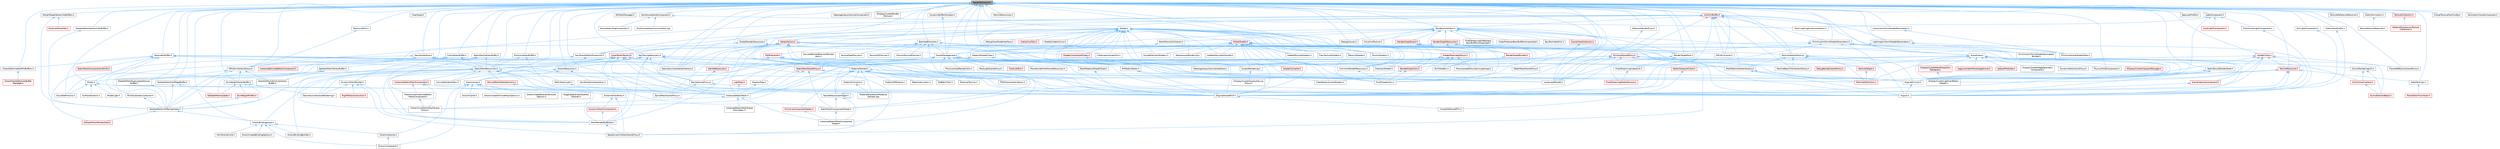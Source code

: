 digraph "RenderResource.h"
{
 // INTERACTIVE_SVG=YES
 // LATEX_PDF_SIZE
  bgcolor="transparent";
  edge [fontname=Helvetica,fontsize=10,labelfontname=Helvetica,labelfontsize=10];
  node [fontname=Helvetica,fontsize=10,shape=box,height=0.2,width=0.4];
  Node1 [id="Node000001",label="RenderResource.h",height=0.2,width=0.4,color="gray40", fillcolor="grey60", style="filled", fontcolor="black",tooltip=" "];
  Node1 -> Node2 [id="edge1_Node000001_Node000002",dir="back",color="steelblue1",style="solid",tooltip=" "];
  Node2 [id="Node000002",label="BatchedElements.h",height=0.2,width=0.4,color="grey40", fillcolor="white", style="filled",URL="$d5/dde/BatchedElements_8h.html",tooltip=" "];
  Node2 -> Node3 [id="edge2_Node000002_Node000003",dir="back",color="steelblue1",style="solid",tooltip=" "];
  Node3 [id="Node000003",label="CanvasBatchedElementRender\lItem.h",height=0.2,width=0.4,color="grey40", fillcolor="white", style="filled",URL="$d4/d4b/CanvasBatchedElementRenderItem_8h.html",tooltip=" "];
  Node2 -> Node4 [id="edge3_Node000002_Node000004",dir="back",color="steelblue1",style="solid",tooltip=" "];
  Node4 [id="Node000004",label="CubemapUnwrapUtils.h",height=0.2,width=0.4,color="grey40", fillcolor="white", style="filled",URL="$dd/d68/CubemapUnwrapUtils_8h.html",tooltip=" "];
  Node2 -> Node5 [id="edge4_Node000002_Node000005",dir="back",color="steelblue1",style="solid",tooltip=" "];
  Node5 [id="Node000005",label="Engine.h",height=0.2,width=0.4,color="grey40", fillcolor="white", style="filled",URL="$d1/d34/Public_2Engine_8h.html",tooltip=" "];
  Node2 -> Node6 [id="edge5_Node000002_Node000006",dir="back",color="steelblue1",style="solid",tooltip=" "];
  Node6 [id="Node000006",label="EngineMinimal.h",height=0.2,width=0.4,color="grey40", fillcolor="white", style="filled",URL="$d0/d2c/EngineMinimal_8h.html",tooltip=" "];
  Node6 -> Node5 [id="edge6_Node000006_Node000005",dir="back",color="steelblue1",style="solid",tooltip=" "];
  Node2 -> Node7 [id="edge7_Node000002_Node000007",dir="back",color="steelblue1",style="solid",tooltip=" "];
  Node7 [id="Node000007",label="EngineSharedPCH.h",height=0.2,width=0.4,color="grey40", fillcolor="white", style="filled",URL="$dc/dbb/EngineSharedPCH_8h.html",tooltip=" "];
  Node7 -> Node8 [id="edge8_Node000007_Node000008",dir="back",color="steelblue1",style="solid",tooltip=" "];
  Node8 [id="Node000008",label="UnrealEdSharedPCH.h",height=0.2,width=0.4,color="grey40", fillcolor="white", style="filled",URL="$d1/de6/UnrealEdSharedPCH_8h.html",tooltip=" "];
  Node2 -> Node9 [id="edge9_Node000002_Node000009",dir="back",color="steelblue1",style="solid",tooltip=" "];
  Node9 [id="Node000009",label="NormalMapPreview.h",height=0.2,width=0.4,color="grey40", fillcolor="white", style="filled",URL="$d2/dbe/NormalMapPreview_8h.html",tooltip=" "];
  Node2 -> Node10 [id="edge10_Node000002_Node000010",dir="back",color="steelblue1",style="solid",tooltip=" "];
  Node10 [id="Node000010",label="ParticleDefinitions.h",height=0.2,width=0.4,color="red", fillcolor="#FFF0F0", style="filled",URL="$db/dde/ParticleDefinitions_8h.html",tooltip=" "];
  Node2 -> Node12 [id="edge11_Node000002_Node000012",dir="back",color="steelblue1",style="solid",tooltip=" "];
  Node12 [id="Node000012",label="SceneManagement.h",height=0.2,width=0.4,color="grey40", fillcolor="white", style="filled",URL="$de/db9/SceneManagement_8h.html",tooltip=" "];
  Node12 -> Node13 [id="edge12_Node000012_Node000013",dir="back",color="steelblue1",style="solid",tooltip=" "];
  Node13 [id="Node000013",label="EditorViewportClient.h",height=0.2,width=0.4,color="red", fillcolor="#FFF0F0", style="filled",URL="$d4/d41/EditorViewportClient_8h.html",tooltip=" "];
  Node13 -> Node8 [id="edge13_Node000013_Node000008",dir="back",color="steelblue1",style="solid",tooltip=" "];
  Node12 -> Node5 [id="edge14_Node000012_Node000005",dir="back",color="steelblue1",style="solid",tooltip=" "];
  Node12 -> Node6 [id="edge15_Node000012_Node000006",dir="back",color="steelblue1",style="solid",tooltip=" "];
  Node12 -> Node7 [id="edge16_Node000012_Node000007",dir="back",color="steelblue1",style="solid",tooltip=" "];
  Node12 -> Node36 [id="edge17_Node000012_Node000036",dir="back",color="steelblue1",style="solid",tooltip=" "];
  Node36 [id="Node000036",label="FractureTool.h",height=0.2,width=0.4,color="red", fillcolor="#FFF0F0", style="filled",URL="$d4/d30/FractureTool_8h.html",tooltip=" "];
  Node12 -> Node37 [id="edge18_Node000012_Node000037",dir="back",color="steelblue1",style="solid",tooltip=" "];
  Node37 [id="Node000037",label="HeterogeneousVolumeInterface.h",height=0.2,width=0.4,color="grey40", fillcolor="white", style="filled",URL="$d3/de3/HeterogeneousVolumeInterface_8h.html",tooltip=" "];
  Node12 -> Node38 [id="edge19_Node000012_Node000038",dir="back",color="steelblue1",style="solid",tooltip=" "];
  Node38 [id="Node000038",label="LandscapeRender.h",height=0.2,width=0.4,color="grey40", fillcolor="white", style="filled",URL="$df/d67/LandscapeRender_8h.html",tooltip=" "];
  Node12 -> Node39 [id="edge20_Node000012_Node000039",dir="back",color="steelblue1",style="solid",tooltip=" "];
  Node39 [id="Node000039",label="LightMap.h",height=0.2,width=0.4,color="red", fillcolor="#FFF0F0", style="filled",URL="$d1/d76/LightMap_8h.html",tooltip=" "];
  Node39 -> Node40 [id="edge21_Node000039_Node000040",dir="back",color="steelblue1",style="solid",tooltip=" "];
  Node40 [id="Node000040",label="InstancedStaticMesh.h",height=0.2,width=0.4,color="grey40", fillcolor="white", style="filled",URL="$dd/d89/InstancedStaticMesh_8h.html",tooltip=" "];
  Node40 -> Node41 [id="edge22_Node000040_Node000041",dir="back",color="steelblue1",style="solid",tooltip=" "];
  Node41 [id="Node000041",label="HierarchicalStaticMeshScene\lProxy.h",height=0.2,width=0.4,color="grey40", fillcolor="white", style="filled",URL="$d3/d4d/HierarchicalStaticMeshSceneProxy_8h.html",tooltip=" "];
  Node40 -> Node42 [id="edge23_Node000040_Node000042",dir="back",color="steelblue1",style="solid",tooltip=" "];
  Node42 [id="Node000042",label="InstancedStaticMeshComponent\lHelper.h",height=0.2,width=0.4,color="grey40", fillcolor="white", style="filled",URL="$dc/dc7/InstancedStaticMeshComponentHelper_8h.html",tooltip=" "];
  Node40 -> Node43 [id="edge24_Node000040_Node000043",dir="back",color="steelblue1",style="solid",tooltip=" "];
  Node43 [id="Node000043",label="InstancedStaticMeshScene\lProxyDesc.h",height=0.2,width=0.4,color="grey40", fillcolor="white", style="filled",URL="$db/dcf/InstancedStaticMeshSceneProxyDesc_8h.html",tooltip=" "];
  Node12 -> Node45 [id="edge25_Node000012_Node000045",dir="back",color="steelblue1",style="solid",tooltip=" "];
  Node45 [id="Node000045",label="MeshBuilderOneFrameResources.h",height=0.2,width=0.4,color="grey40", fillcolor="white", style="filled",URL="$df/d7c/MeshBuilderOneFrameResources_8h.html",tooltip=" "];
  Node12 -> Node46 [id="edge26_Node000012_Node000046",dir="back",color="steelblue1",style="solid",tooltip=" "];
  Node46 [id="Node000046",label="MeshParticleVertexFactory.h",height=0.2,width=0.4,color="grey40", fillcolor="white", style="filled",URL="$d5/d83/MeshParticleVertexFactory_8h.html",tooltip=" "];
  Node46 -> Node5 [id="edge27_Node000046_Node000005",dir="back",color="steelblue1",style="solid",tooltip=" "];
  Node46 -> Node6 [id="edge28_Node000046_Node000006",dir="back",color="steelblue1",style="solid",tooltip=" "];
  Node46 -> Node10 [id="edge29_Node000046_Node000010",dir="back",color="steelblue1",style="solid",tooltip=" "];
  Node12 -> Node47 [id="edge30_Node000012_Node000047",dir="back",color="steelblue1",style="solid",tooltip=" "];
  Node47 [id="Node000047",label="NaniteResources.h",height=0.2,width=0.4,color="red", fillcolor="#FFF0F0", style="filled",URL="$d7/d8b/NaniteResources_8h.html",tooltip=" "];
  Node47 -> Node48 [id="edge31_Node000047_Node000048",dir="back",color="steelblue1",style="solid",tooltip=" "];
  Node48 [id="Node000048",label="NaniteSceneProxy.h",height=0.2,width=0.4,color="grey40", fillcolor="white", style="filled",URL="$de/dae/NaniteSceneProxy_8h.html",tooltip=" "];
  Node48 -> Node49 [id="edge32_Node000048_Node000049",dir="back",color="steelblue1",style="solid",tooltip=" "];
  Node49 [id="Node000049",label="NaniteResourcesHelper.h",height=0.2,width=0.4,color="grey40", fillcolor="white", style="filled",URL="$dc/d48/NaniteResourcesHelper_8h.html",tooltip=" "];
  Node49 -> Node42 [id="edge33_Node000049_Node000042",dir="back",color="steelblue1",style="solid",tooltip=" "];
  Node49 -> Node49 [id="edge34_Node000049_Node000049",dir="back",color="steelblue1",style="solid",tooltip=" "];
  Node49 -> Node50 [id="edge35_Node000049_Node000050",dir="back",color="steelblue1",style="solid",tooltip=" "];
  Node50 [id="Node000050",label="StaticMeshComponentHelper.h",height=0.2,width=0.4,color="grey40", fillcolor="white", style="filled",URL="$dc/dc1/StaticMeshComponentHelper_8h.html",tooltip=" "];
  Node50 -> Node42 [id="edge36_Node000050_Node000042",dir="back",color="steelblue1",style="solid",tooltip=" "];
  Node48 -> Node51 [id="edge37_Node000048_Node000051",dir="back",color="steelblue1",style="solid",tooltip=" "];
  Node51 [id="Node000051",label="SplineMeshSceneProxy.h",height=0.2,width=0.4,color="grey40", fillcolor="white", style="filled",URL="$dd/dcb/SplineMeshSceneProxy_8h.html",tooltip=" "];
  Node12 -> Node10 [id="edge38_Node000012_Node000010",dir="back",color="steelblue1",style="solid",tooltip=" "];
  Node12 -> Node57 [id="edge39_Node000012_Node000057",dir="back",color="steelblue1",style="solid",tooltip=" "];
  Node57 [id="Node000057",label="PhysicsAssetRenderUtils.h",height=0.2,width=0.4,color="grey40", fillcolor="white", style="filled",URL="$d2/dee/PhysicsAssetRenderUtils_8h.html",tooltip=" "];
  Node12 -> Node58 [id="edge40_Node000012_Node000058",dir="back",color="steelblue1",style="solid",tooltip=" "];
  Node58 [id="Node000058",label="RectLightSceneProxy.h",height=0.2,width=0.4,color="grey40", fillcolor="white", style="filled",URL="$d4/d78/RectLightSceneProxy_8h.html",tooltip=" "];
  Node12 -> Node59 [id="edge41_Node000012_Node000059",dir="back",color="steelblue1",style="solid",tooltip=" "];
  Node59 [id="Node000059",label="ShadowMap.h",height=0.2,width=0.4,color="grey40", fillcolor="white", style="filled",URL="$d1/ddb/ShadowMap_8h.html",tooltip=" "];
  Node59 -> Node40 [id="edge42_Node000059_Node000040",dir="back",color="steelblue1",style="solid",tooltip=" "];
  Node12 -> Node60 [id="edge43_Node000012_Node000060",dir="back",color="steelblue1",style="solid",tooltip=" "];
  Node60 [id="Node000060",label="StaticMeshResources.h",height=0.2,width=0.4,color="grey40", fillcolor="white", style="filled",URL="$d0/db7/StaticMeshResources_8h.html",tooltip=" "];
  Node60 -> Node61 [id="edge44_Node000060_Node000061",dir="back",color="steelblue1",style="solid",tooltip=" "];
  Node61 [id="Node000061",label="CanvasRendererItem.h",height=0.2,width=0.4,color="grey40", fillcolor="white", style="filled",URL="$d7/d93/CanvasRendererItem_8h.html",tooltip=" "];
  Node60 -> Node62 [id="edge45_Node000060_Node000062",dir="back",color="steelblue1",style="solid",tooltip=" "];
  Node62 [id="Node000062",label="DerivedMeshDataTaskUtils.h",height=0.2,width=0.4,color="red", fillcolor="#FFF0F0", style="filled",URL="$d2/d98/DerivedMeshDataTaskUtils_8h.html",tooltip=" "];
  Node62 -> Node63 [id="edge46_Node000062_Node000063",dir="back",color="steelblue1",style="solid",tooltip=" "];
  Node63 [id="Node000063",label="DistanceFieldAtlas.h",height=0.2,width=0.4,color="grey40", fillcolor="white", style="filled",URL="$df/def/DistanceFieldAtlas_8h.html",tooltip=" "];
  Node63 -> Node64 [id="edge47_Node000063_Node000064",dir="back",color="steelblue1",style="solid",tooltip=" "];
  Node64 [id="Node000064",label="BaseDynamicMeshSceneProxy.h",height=0.2,width=0.4,color="grey40", fillcolor="white", style="filled",URL="$d2/dee/BaseDynamicMeshSceneProxy_8h.html",tooltip=" "];
  Node63 -> Node65 [id="edge48_Node000063_Node000065",dir="back",color="steelblue1",style="solid",tooltip=" "];
  Node65 [id="Node000065",label="DynamicMeshComponent.h",height=0.2,width=0.4,color="red", fillcolor="#FFF0F0", style="filled",URL="$d8/d66/DynamicMeshComponent_8h.html",tooltip=" "];
  Node65 -> Node77 [id="edge49_Node000065_Node000077",dir="back",color="steelblue1",style="solid",tooltip=" "];
  Node77 [id="Node000077",label="MeshRenderBufferSet.h",height=0.2,width=0.4,color="grey40", fillcolor="white", style="filled",URL="$de/dc2/MeshRenderBufferSet_8h.html",tooltip=" "];
  Node77 -> Node64 [id="edge50_Node000077_Node000064",dir="back",color="steelblue1",style="solid",tooltip=" "];
  Node60 -> Node138 [id="edge51_Node000060_Node000138",dir="back",color="steelblue1",style="solid",tooltip=" "];
  Node138 [id="Node000138",label="GeometryCollectionRendering.h",height=0.2,width=0.4,color="grey40", fillcolor="white", style="filled",URL="$dc/d68/GeometryCollectionRendering_8h.html",tooltip=" "];
  Node60 -> Node139 [id="edge52_Node000060_Node000139",dir="back",color="steelblue1",style="solid",tooltip=" "];
  Node139 [id="Node000139",label="HierarchicalInstancedStatic\lMeshComponent.h",height=0.2,width=0.4,color="grey40", fillcolor="white", style="filled",URL="$d3/ddb/HierarchicalInstancedStaticMeshComponent_8h.html",tooltip=" "];
  Node139 -> Node41 [id="edge53_Node000139_Node000041",dir="back",color="steelblue1",style="solid",tooltip=" "];
  Node60 -> Node41 [id="edge54_Node000060_Node000041",dir="back",color="steelblue1",style="solid",tooltip=" "];
  Node60 -> Node40 [id="edge55_Node000060_Node000040",dir="back",color="steelblue1",style="solid",tooltip=" "];
  Node60 -> Node140 [id="edge56_Node000060_Node000140",dir="back",color="steelblue1",style="solid",tooltip=" "];
  Node140 [id="Node000140",label="InstancedStaticMeshComponent.h",height=0.2,width=0.4,color="red", fillcolor="#FFF0F0", style="filled",URL="$d8/d5d/InstancedStaticMeshComponent_8h.html",tooltip=" "];
  Node140 -> Node5 [id="edge57_Node000140_Node000005",dir="back",color="steelblue1",style="solid",tooltip=" "];
  Node140 -> Node139 [id="edge58_Node000140_Node000139",dir="back",color="steelblue1",style="solid",tooltip=" "];
  Node140 -> Node41 [id="edge59_Node000140_Node000041",dir="back",color="steelblue1",style="solid",tooltip=" "];
  Node140 -> Node40 [id="edge60_Node000140_Node000040",dir="back",color="steelblue1",style="solid",tooltip=" "];
  Node60 -> Node38 [id="edge61_Node000060_Node000038",dir="back",color="steelblue1",style="solid",tooltip=" "];
  Node60 -> Node146 [id="edge62_Node000060_Node000146",dir="back",color="steelblue1",style="solid",tooltip=" "];
  Node146 [id="Node000146",label="Model.h",height=0.2,width=0.4,color="grey40", fillcolor="white", style="filled",URL="$dd/d63/Public_2Model_8h.html",tooltip=" "];
  Node146 -> Node5 [id="edge63_Node000146_Node000005",dir="back",color="steelblue1",style="solid",tooltip=" "];
  Node146 -> Node7 [id="edge64_Node000146_Node000007",dir="back",color="steelblue1",style="solid",tooltip=" "];
  Node146 -> Node147 [id="edge65_Node000146_Node000147",dir="back",color="steelblue1",style="solid",tooltip=" "];
  Node147 [id="Node000147",label="ModelLight.h",height=0.2,width=0.4,color="grey40", fillcolor="white", style="filled",URL="$d2/d80/ModelLight_8h.html",tooltip=" "];
  Node146 -> Node148 [id="edge66_Node000146_Node000148",dir="back",color="steelblue1",style="solid",tooltip=" "];
  Node148 [id="Node000148",label="SoundDefinitions.h",height=0.2,width=0.4,color="grey40", fillcolor="white", style="filled",URL="$d4/da9/SoundDefinitions_8h.html",tooltip=" "];
  Node146 -> Node149 [id="edge67_Node000146_Node000149",dir="back",color="steelblue1",style="solid",tooltip=" "];
  Node149 [id="Node000149",label="SurfaceIterators.h",height=0.2,width=0.4,color="grey40", fillcolor="white", style="filled",URL="$da/de6/SurfaceIterators_8h.html",tooltip=" "];
  Node60 -> Node150 [id="edge68_Node000060_Node000150",dir="back",color="steelblue1",style="solid",tooltip=" "];
  Node150 [id="Node000150",label="SkeletalMeshLODRenderData.h",height=0.2,width=0.4,color="grey40", fillcolor="white", style="filled",URL="$d0/d5a/SkeletalMeshLODRenderData_8h.html",tooltip=" "];
  Node150 -> Node151 [id="edge69_Node000150_Node000151",dir="back",color="steelblue1",style="solid",tooltip=" "];
  Node151 [id="Node000151",label="GroomBindingAsset.h",height=0.2,width=0.4,color="grey40", fillcolor="white", style="filled",URL="$de/d26/GroomBindingAsset_8h.html",tooltip=" "];
  Node151 -> Node152 [id="edge70_Node000151_Node000152",dir="back",color="steelblue1",style="solid",tooltip=" "];
  Node152 [id="Node000152",label="GroomBindingBuilder.h",height=0.2,width=0.4,color="grey40", fillcolor="white", style="filled",URL="$d2/d2f/GroomBindingBuilder_8h.html",tooltip=" "];
  Node151 -> Node153 [id="edge71_Node000151_Node000153",dir="back",color="steelblue1",style="solid",tooltip=" "];
  Node153 [id="Node000153",label="GroomComponent.h",height=0.2,width=0.4,color="grey40", fillcolor="white", style="filled",URL="$de/d2e/GroomComponent_8h.html",tooltip=" "];
  Node151 -> Node154 [id="edge72_Node000151_Node000154",dir="back",color="steelblue1",style="solid",tooltip=" "];
  Node154 [id="Node000154",label="GroomCreateBindingOptions.h",height=0.2,width=0.4,color="grey40", fillcolor="white", style="filled",URL="$d5/dba/GroomCreateBindingOptions_8h.html",tooltip=" "];
  Node151 -> Node155 [id="edge73_Node000151_Node000155",dir="back",color="steelblue1",style="solid",tooltip=" "];
  Node155 [id="Node000155",label="GroomInstance.h",height=0.2,width=0.4,color="grey40", fillcolor="white", style="filled",URL="$dd/d47/GroomInstance_8h.html",tooltip=" "];
  Node155 -> Node153 [id="edge74_Node000155_Node000153",dir="back",color="steelblue1",style="solid",tooltip=" "];
  Node151 -> Node156 [id="edge75_Node000151_Node000156",dir="back",color="steelblue1",style="solid",tooltip=" "];
  Node156 [id="Node000156",label="HairStrandsCore.h",height=0.2,width=0.4,color="grey40", fillcolor="white", style="filled",URL="$d7/def/HairStrandsCore_8h.html",tooltip=" "];
  Node150 -> Node157 [id="edge76_Node000150_Node000157",dir="back",color="steelblue1",style="solid",tooltip=" "];
  Node157 [id="Node000157",label="SkeletalMeshRenderData.h",height=0.2,width=0.4,color="red", fillcolor="#FFF0F0", style="filled",URL="$d9/d14/SkeletalMeshRenderData_8h.html",tooltip=" "];
  Node60 -> Node51 [id="edge77_Node000060_Node000051",dir="back",color="steelblue1",style="solid",tooltip=" "];
  Node60 -> Node50 [id="edge78_Node000060_Node000050",dir="back",color="steelblue1",style="solid",tooltip=" "];
  Node12 -> Node159 [id="edge79_Node000012_Node000159",dir="back",color="steelblue1",style="solid",tooltip=" "];
  Node159 [id="Node000159",label="StaticMeshSceneProxy.h",height=0.2,width=0.4,color="red", fillcolor="#FFF0F0", style="filled",URL="$d8/d6d/StaticMeshSceneProxy_8h.html",tooltip=" "];
  Node159 -> Node40 [id="edge80_Node000159_Node000040",dir="back",color="steelblue1",style="solid",tooltip=" "];
  Node159 -> Node38 [id="edge81_Node000159_Node000038",dir="back",color="steelblue1",style="solid",tooltip=" "];
  Node159 -> Node51 [id="edge82_Node000159_Node000051",dir="back",color="steelblue1",style="solid",tooltip=" "];
  Node159 -> Node50 [id="edge83_Node000159_Node000050",dir="back",color="steelblue1",style="solid",tooltip=" "];
  Node2 -> Node160 [id="edge84_Node000002_Node000160",dir="back",color="steelblue1",style="solid",tooltip=" "];
  Node160 [id="Node000160",label="Texture2DPreview.h",height=0.2,width=0.4,color="grey40", fillcolor="white", style="filled",URL="$d7/d83/Texture2DPreview_8h.html",tooltip=" "];
  Node2 -> Node161 [id="edge85_Node000002_Node000161",dir="back",color="steelblue1",style="solid",tooltip=" "];
  Node161 [id="Node000161",label="VolumeTexturePreview.h",height=0.2,width=0.4,color="grey40", fillcolor="white", style="filled",URL="$d5/df0/VolumeTexturePreview_8h.html",tooltip=" "];
  Node1 -> Node162 [id="edge86_Node000001_Node000162",dir="back",color="steelblue1",style="solid",tooltip=" "];
  Node162 [id="Node000162",label="BinkShaders.h",height=0.2,width=0.4,color="grey40", fillcolor="white", style="filled",URL="$d8/d97/BinkShaders_8h.html",tooltip=" "];
  Node1 -> Node163 [id="edge87_Node000001_Node000163",dir="back",color="steelblue1",style="solid",tooltip=" "];
  Node163 [id="Node000163",label="ChaosDeformableGPUBuffers.h",height=0.2,width=0.4,color="grey40", fillcolor="white", style="filled",URL="$dd/d22/ChaosDeformableGPUBuffers_8h.html",tooltip=" "];
  Node163 -> Node164 [id="edge88_Node000163_Node000164",dir="back",color="steelblue1",style="solid",tooltip=" "];
  Node164 [id="Node000164",label="ChaosFleshDeformerBuffer\lManager.h",height=0.2,width=0.4,color="red", fillcolor="#FFF0F0", style="filled",URL="$d4/d92/ChaosFleshDeformerBufferManager_8h.html",tooltip=" "];
  Node1 -> Node170 [id="edge89_Node000001_Node000170",dir="back",color="steelblue1",style="solid",tooltip=" "];
  Node170 [id="Node000170",label="ClearQuad.h",height=0.2,width=0.4,color="grey40", fillcolor="white", style="filled",URL="$dc/d90/ClearQuad_8h.html",tooltip=" "];
  Node1 -> Node171 [id="edge90_Node000001_Node000171",dir="back",color="steelblue1",style="solid",tooltip=" "];
  Node171 [id="Node000171",label="ColorVertexBuffer.h",height=0.2,width=0.4,color="grey40", fillcolor="white", style="filled",URL="$dd/d65/ColorVertexBuffer_8h.html",tooltip=" "];
  Node171 -> Node77 [id="edge91_Node000171_Node000077",dir="back",color="steelblue1",style="solid",tooltip=" "];
  Node171 -> Node150 [id="edge92_Node000171_Node000150",dir="back",color="steelblue1",style="solid",tooltip=" "];
  Node171 -> Node60 [id="edge93_Node000171_Node000060",dir="back",color="steelblue1",style="solid",tooltip=" "];
  Node1 -> Node172 [id="edge94_Node000001_Node000172",dir="back",color="steelblue1",style="solid",tooltip=" "];
  Node172 [id="Node000172",label="CommonRenderResources.h",height=0.2,width=0.4,color="grey40", fillcolor="white", style="filled",URL="$d3/d27/CommonRenderResources_8h.html",tooltip=" "];
  Node172 -> Node173 [id="edge95_Node000172_Node000173",dir="back",color="steelblue1",style="solid",tooltip=" "];
  Node173 [id="Node000173",label="PixelShaderUtils.h",height=0.2,width=0.4,color="grey40", fillcolor="white", style="filled",URL="$d1/dc7/PixelShaderUtils_8h.html",tooltip=" "];
  Node1 -> Node174 [id="edge96_Node000001_Node000174",dir="back",color="steelblue1",style="solid",tooltip=" "];
  Node174 [id="Node000174",label="DebugCanvas.h",height=0.2,width=0.4,color="grey40", fillcolor="white", style="filled",URL="$df/d5a/DebugCanvas_8h.html",tooltip=" "];
  Node1 -> Node63 [id="edge97_Node000001_Node000063",dir="back",color="steelblue1",style="solid",tooltip=" "];
  Node1 -> Node175 [id="edge98_Node000001_Node000175",dir="back",color="steelblue1",style="solid",tooltip=" "];
  Node175 [id="Node000175",label="DynamicBufferAllocator.h",height=0.2,width=0.4,color="grey40", fillcolor="white", style="filled",URL="$d4/d53/DynamicBufferAllocator_8h.html",tooltip=" "];
  Node175 -> Node12 [id="edge99_Node000175_Node000012",dir="back",color="steelblue1",style="solid",tooltip=" "];
  Node1 -> Node176 [id="edge100_Node000001_Node000176",dir="back",color="steelblue1",style="solid",tooltip=" "];
  Node176 [id="Node000176",label="DynamicMeshBuilder.h",height=0.2,width=0.4,color="grey40", fillcolor="white", style="filled",URL="$d2/d3c/DynamicMeshBuilder_8h.html",tooltip=" "];
  Node176 -> Node64 [id="edge101_Node000176_Node000064",dir="back",color="steelblue1",style="solid",tooltip=" "];
  Node176 -> Node138 [id="edge102_Node000176_Node000138",dir="back",color="steelblue1",style="solid",tooltip=" "];
  Node176 -> Node77 [id="edge103_Node000176_Node000077",dir="back",color="steelblue1",style="solid",tooltip=" "];
  Node176 -> Node177 [id="edge104_Node000176_Node000177",dir="back",color="steelblue1",style="solid",tooltip=" "];
  Node177 [id="Node000177",label="RigVMDrawInstruction.h",height=0.2,width=0.4,color="red", fillcolor="#FFF0F0", style="filled",URL="$d3/dd0/RigVMDrawInstruction_8h.html",tooltip=" "];
  Node1 -> Node7 [id="edge105_Node000001_Node000007",dir="back",color="steelblue1",style="solid",tooltip=" "];
  Node1 -> Node404 [id="edge106_Node000001_Node000404",dir="back",color="steelblue1",style="solid",tooltip=" "];
  Node404 [id="Node000404",label="GPUSkinCache.h",height=0.2,width=0.4,color="grey40", fillcolor="white", style="filled",URL="$d0/d2d/GPUSkinCache_8h.html",tooltip=" "];
  Node1 -> Node405 [id="edge107_Node000001_Node000405",dir="back",color="steelblue1",style="solid",tooltip=" "];
  Node405 [id="Node000405",label="GPUSkinVertexFactory.h",height=0.2,width=0.4,color="grey40", fillcolor="white", style="filled",URL="$db/dcc/GPUSkinVertexFactory_8h.html",tooltip=" "];
  Node405 -> Node406 [id="edge108_Node000405_Node000406",dir="back",color="steelblue1",style="solid",tooltip=" "];
  Node406 [id="Node000406",label="SkeletalMeshAttributeVertex\lBuffer.h",height=0.2,width=0.4,color="grey40", fillcolor="white", style="filled",URL="$de/d6e/SkeletalMeshAttributeVertexBuffer_8h.html",tooltip=" "];
  Node405 -> Node407 [id="edge109_Node000405_Node000407",dir="back",color="steelblue1",style="solid",tooltip=" "];
  Node407 [id="Node000407",label="SkeletalMeshDuplicatedVertices\lBuffer.h",height=0.2,width=0.4,color="grey40", fillcolor="white", style="filled",URL="$d6/da7/SkeletalMeshDuplicatedVerticesBuffer_8h.html",tooltip=" "];
  Node407 -> Node150 [id="edge110_Node000407_Node000150",dir="back",color="steelblue1",style="solid",tooltip=" "];
  Node405 -> Node150 [id="edge111_Node000405_Node000150",dir="back",color="steelblue1",style="solid",tooltip=" "];
  Node405 -> Node408 [id="edge112_Node000405_Node000408",dir="back",color="steelblue1",style="solid",tooltip=" "];
  Node408 [id="Node000408",label="SkinWeightVertexBuffer.h",height=0.2,width=0.4,color="grey40", fillcolor="white", style="filled",URL="$d3/d86/SkinWeightVertexBuffer_8h.html",tooltip=" "];
  Node408 -> Node138 [id="edge113_Node000408_Node000138",dir="back",color="steelblue1",style="solid",tooltip=" "];
  Node408 -> Node150 [id="edge114_Node000408_Node000150",dir="back",color="steelblue1",style="solid",tooltip=" "];
  Node408 -> Node409 [id="edge115_Node000408_Node000409",dir="back",color="steelblue1",style="solid",tooltip=" "];
  Node409 [id="Node000409",label="SkeletalMeshUpdate.h",height=0.2,width=0.4,color="red", fillcolor="#FFF0F0", style="filled",URL="$df/d79/SkeletalMeshUpdate_8h.html",tooltip=" "];
  Node408 -> Node410 [id="edge116_Node000408_Node000410",dir="back",color="steelblue1",style="solid",tooltip=" "];
  Node410 [id="Node000410",label="SkinWeightProfile.h",height=0.2,width=0.4,color="red", fillcolor="#FFF0F0", style="filled",URL="$d9/d1f/SkinWeightProfile_8h.html",tooltip=" "];
  Node410 -> Node150 [id="edge117_Node000410_Node000150",dir="back",color="steelblue1",style="solid",tooltip=" "];
  Node1 -> Node415 [id="edge118_Node000001_Node000415",dir="back",color="steelblue1",style="solid",tooltip=" "];
  Node415 [id="Node000415",label="GPUSortManager.h",height=0.2,width=0.4,color="grey40", fillcolor="white", style="filled",URL="$de/d68/GPUSortManager_8h.html",tooltip=" "];
  Node1 -> Node416 [id="edge119_Node000001_Node000416",dir="back",color="steelblue1",style="solid",tooltip=" "];
  Node416 [id="Node000416",label="GeometryCacheVertexFactory.h",height=0.2,width=0.4,color="grey40", fillcolor="white", style="filled",URL="$d2/d40/GeometryCacheVertexFactory_8h.html",tooltip=" "];
  Node1 -> Node417 [id="edge120_Node000001_Node000417",dir="back",color="steelblue1",style="solid",tooltip=" "];
  Node417 [id="Node000417",label="GlobalRenderResources.h",height=0.2,width=0.4,color="grey40", fillcolor="white", style="filled",URL="$d2/da3/GlobalRenderResources_8h.html",tooltip=" "];
  Node417 -> Node418 [id="edge121_Node000417_Node000418",dir="back",color="steelblue1",style="solid",tooltip=" "];
  Node418 [id="Node000418",label="LocalVertexFactory.h",height=0.2,width=0.4,color="red", fillcolor="#FFF0F0", style="filled",URL="$d7/dd9/LocalVertexFactory_8h.html",tooltip=" "];
  Node418 -> Node61 [id="edge122_Node000418_Node000061",dir="back",color="steelblue1",style="solid",tooltip=" "];
  Node418 -> Node5 [id="edge123_Node000418_Node000005",dir="back",color="steelblue1",style="solid",tooltip=" "];
  Node418 -> Node7 [id="edge124_Node000418_Node000007",dir="back",color="steelblue1",style="solid",tooltip=" "];
  Node418 -> Node405 [id="edge125_Node000418_Node000405",dir="back",color="steelblue1",style="solid",tooltip=" "];
  Node418 -> Node416 [id="edge126_Node000418_Node000416",dir="back",color="steelblue1",style="solid",tooltip=" "];
  Node418 -> Node40 [id="edge127_Node000418_Node000040",dir="back",color="steelblue1",style="solid",tooltip=" "];
  Node418 -> Node77 [id="edge128_Node000418_Node000077",dir="back",color="steelblue1",style="solid",tooltip=" "];
  Node418 -> Node146 [id="edge129_Node000418_Node000146",dir="back",color="steelblue1",style="solid",tooltip=" "];
  Node418 -> Node48 [id="edge130_Node000418_Node000048",dir="back",color="steelblue1",style="solid",tooltip=" "];
  Node418 -> Node148 [id="edge131_Node000418_Node000148",dir="back",color="steelblue1",style="solid",tooltip=" "];
  Node418 -> Node51 [id="edge132_Node000418_Node000051",dir="back",color="steelblue1",style="solid",tooltip=" "];
  Node418 -> Node60 [id="edge133_Node000418_Node000060",dir="back",color="steelblue1",style="solid",tooltip=" "];
  Node417 -> Node173 [id="edge134_Node000417_Node000173",dir="back",color="steelblue1",style="solid",tooltip=" "];
  Node417 -> Node12 [id="edge135_Node000417_Node000012",dir="back",color="steelblue1",style="solid",tooltip=" "];
  Node1 -> Node420 [id="edge136_Node000001_Node000420",dir="back",color="steelblue1",style="solid",tooltip=" "];
  Node420 [id="Node000420",label="GroomAsset.h",height=0.2,width=0.4,color="grey40", fillcolor="white", style="filled",URL="$d8/df1/GroomAsset_8h.html",tooltip=" "];
  Node420 -> Node421 [id="edge137_Node000420_Node000421",dir="back",color="steelblue1",style="solid",tooltip=" "];
  Node421 [id="Node000421",label="GroomCache.h",height=0.2,width=0.4,color="grey40", fillcolor="white", style="filled",URL="$d7/d6e/GroomCache_8h.html",tooltip=" "];
  Node420 -> Node153 [id="edge138_Node000420_Node000153",dir="back",color="steelblue1",style="solid",tooltip=" "];
  Node420 -> Node422 [id="edge139_Node000420_Node000422",dir="back",color="steelblue1",style="solid",tooltip=" "];
  Node422 [id="Node000422",label="GroomCreateFollicleMaskOptions.h",height=0.2,width=0.4,color="grey40", fillcolor="white", style="filled",URL="$d7/d8b/GroomCreateFollicleMaskOptions_8h.html",tooltip=" "];
  Node420 -> Node423 [id="edge140_Node000420_Node000423",dir="back",color="steelblue1",style="solid",tooltip=" "];
  Node423 [id="Node000423",label="GroomCreateStrandsTextures\lOptions.h",height=0.2,width=0.4,color="grey40", fillcolor="white", style="filled",URL="$da/dfc/GroomCreateStrandsTexturesOptions_8h.html",tooltip=" "];
  Node420 -> Node155 [id="edge141_Node000420_Node000155",dir="back",color="steelblue1",style="solid",tooltip=" "];
  Node420 -> Node424 [id="edge142_Node000420_Node000424",dir="back",color="steelblue1",style="solid",tooltip=" "];
  Node424 [id="Node000424",label="NiagaraDataInterfaceHair\lStrands.h",height=0.2,width=0.4,color="grey40", fillcolor="white", style="filled",URL="$da/dd2/NiagaraDataInterfaceHairStrands_8h.html",tooltip=" "];
  Node1 -> Node151 [id="edge143_Node000001_Node000151",dir="back",color="steelblue1",style="solid",tooltip=" "];
  Node1 -> Node425 [id="edge144_Node000001_Node000425",dir="back",color="steelblue1",style="solid",tooltip=" "];
  Node425 [id="Node000425",label="GroomResources.h",height=0.2,width=0.4,color="grey40", fillcolor="white", style="filled",URL="$d0/d70/GroomResources_8h.html",tooltip=" "];
  Node425 -> Node420 [id="edge145_Node000425_Node000420",dir="back",color="steelblue1",style="solid",tooltip=" "];
  Node425 -> Node151 [id="edge146_Node000425_Node000151",dir="back",color="steelblue1",style="solid",tooltip=" "];
  Node425 -> Node426 [id="edge147_Node000425_Node000426",dir="back",color="steelblue1",style="solid",tooltip=" "];
  Node426 [id="Node000426",label="HairStrandsInterpolation.h",height=0.2,width=0.4,color="grey40", fillcolor="white", style="filled",URL="$de/dab/HairStrandsInterpolation_8h.html",tooltip=" "];
  Node1 -> Node427 [id="edge148_Node000001_Node000427",dir="back",color="steelblue1",style="solid",tooltip=" "];
  Node427 [id="Node000427",label="HeterogeneousVolumeComponent.h",height=0.2,width=0.4,color="grey40", fillcolor="white", style="filled",URL="$d6/daf/HeterogeneousVolumeComponent_8h.html",tooltip=" "];
  Node1 -> Node428 [id="edge149_Node000001_Node000428",dir="back",color="steelblue1",style="solid",tooltip=" "];
  Node428 [id="Node000428",label="IDisplayClusterRender\l_Texture.h",height=0.2,width=0.4,color="grey40", fillcolor="white", style="filled",URL="$d8/d8a/IDisplayClusterRender__Texture_8h.html",tooltip=" "];
  Node1 -> Node429 [id="edge150_Node000001_Node000429",dir="back",color="steelblue1",style="solid",tooltip=" "];
  Node429 [id="Node000429",label="InstanceUniformShaderParameters.h",height=0.2,width=0.4,color="grey40", fillcolor="white", style="filled",URL="$dc/df6/InstanceUniformShaderParameters_8h.html",tooltip=" "];
  Node429 -> Node430 [id="edge151_Node000429_Node000430",dir="back",color="steelblue1",style="solid",tooltip=" "];
  Node430 [id="Node000430",label="PrimitiveSceneShaderData.h",height=0.2,width=0.4,color="grey40", fillcolor="white", style="filled",URL="$d5/d88/PrimitiveSceneShaderData_8h.html",tooltip=" "];
  Node1 -> Node40 [id="edge152_Node000001_Node000040",dir="back",color="steelblue1",style="solid",tooltip=" "];
  Node1 -> Node38 [id="edge153_Node000001_Node000038",dir="back",color="steelblue1",style="solid",tooltip=" "];
  Node1 -> Node431 [id="edge154_Node000001_Node000431",dir="back",color="steelblue1",style="solid",tooltip=" "];
  Node431 [id="Node000431",label="LightComponent.h",height=0.2,width=0.4,color="grey40", fillcolor="white", style="filled",URL="$da/dcc/LightComponent_8h.html",tooltip=" "];
  Node431 -> Node432 [id="edge155_Node000431_Node000432",dir="back",color="steelblue1",style="solid",tooltip=" "];
  Node432 [id="Node000432",label="DirectionalLightComponent.h",height=0.2,width=0.4,color="grey40", fillcolor="white", style="filled",URL="$d7/d1c/DirectionalLightComponent_8h.html",tooltip=" "];
  Node432 -> Node5 [id="edge156_Node000432_Node000005",dir="back",color="steelblue1",style="solid",tooltip=" "];
  Node431 -> Node6 [id="edge157_Node000431_Node000006",dir="back",color="steelblue1",style="solid",tooltip=" "];
  Node431 -> Node433 [id="edge158_Node000431_Node000433",dir="back",color="steelblue1",style="solid",tooltip=" "];
  Node433 [id="Node000433",label="LocalLightComponent.h",height=0.2,width=0.4,color="red", fillcolor="#FFF0F0", style="filled",URL="$d3/df2/LocalLightComponent_8h.html",tooltip=" "];
  Node431 -> Node437 [id="edge159_Node000431_Node000437",dir="back",color="steelblue1",style="solid",tooltip=" "];
  Node437 [id="Node000437",label="StaticLightingSystemInterface.h",height=0.2,width=0.4,color="grey40", fillcolor="white", style="filled",URL="$da/d21/StaticLightingSystemInterface_8h.html",tooltip=" "];
  Node1 -> Node438 [id="edge160_Node000001_Node000438",dir="back",color="steelblue1",style="solid",tooltip=" "];
  Node438 [id="Node000438",label="LightmapUniformShaderParameters.h",height=0.2,width=0.4,color="grey40", fillcolor="white", style="filled",URL="$d0/d17/LightmapUniformShaderParameters_8h.html",tooltip=" "];
  Node438 -> Node430 [id="edge161_Node000438_Node000430",dir="back",color="steelblue1",style="solid",tooltip=" "];
  Node438 -> Node439 [id="edge162_Node000438_Node000439",dir="back",color="steelblue1",style="solid",tooltip=" "];
  Node439 [id="Node000439",label="PrimitiveUniformShaderParameters\lBuilder.h",height=0.2,width=0.4,color="grey40", fillcolor="white", style="filled",URL="$dd/d96/PrimitiveUniformShaderParametersBuilder_8h.html",tooltip=" "];
  Node438 -> Node12 [id="edge163_Node000438_Node000012",dir="back",color="steelblue1",style="solid",tooltip=" "];
  Node1 -> Node440 [id="edge164_Node000001_Node000440",dir="back",color="steelblue1",style="solid",tooltip=" "];
  Node440 [id="Node000440",label="MaterialRenderProxy.h",height=0.2,width=0.4,color="grey40", fillcolor="white", style="filled",URL="$da/daa/MaterialRenderProxy_8h.html",tooltip=" "];
  Node440 -> Node38 [id="edge165_Node000440_Node000038",dir="back",color="steelblue1",style="solid",tooltip=" "];
  Node1 -> Node441 [id="edge166_Node000001_Node000441",dir="back",color="steelblue1",style="solid",tooltip=" "];
  Node441 [id="Node000441",label="MaterialShared.h",height=0.2,width=0.4,color="grey40", fillcolor="white", style="filled",URL="$d7/d0b/MaterialShared_8h.html",tooltip=" "];
  Node441 -> Node85 [id="edge167_Node000441_Node000085",dir="back",color="steelblue1",style="solid",tooltip=" "];
  Node85 [id="Node000085",label="AddPatchTool.h",height=0.2,width=0.4,color="grey40", fillcolor="white", style="filled",URL="$d5/deb/AddPatchTool_8h.html",tooltip=" "];
  Node441 -> Node5 [id="edge168_Node000441_Node000005",dir="back",color="steelblue1",style="solid",tooltip=" "];
  Node441 -> Node6 [id="edge169_Node000441_Node000006",dir="back",color="steelblue1",style="solid",tooltip=" "];
  Node441 -> Node7 [id="edge170_Node000441_Node000007",dir="back",color="steelblue1",style="solid",tooltip=" "];
  Node441 -> Node442 [id="edge171_Node000441_Node000442",dir="back",color="steelblue1",style="solid",tooltip=" "];
  Node442 [id="Node000442",label="ExternalTexture.h",height=0.2,width=0.4,color="grey40", fillcolor="white", style="filled",URL="$de/d93/ExternalTexture_8h.html",tooltip=" "];
  Node441 -> Node40 [id="edge172_Node000441_Node000040",dir="back",color="steelblue1",style="solid",tooltip=" "];
  Node441 -> Node38 [id="edge173_Node000441_Node000038",dir="back",color="steelblue1",style="solid",tooltip=" "];
  Node441 -> Node443 [id="edge174_Node000441_Node000443",dir="back",color="steelblue1",style="solid",tooltip=" "];
  Node443 [id="Node000443",label="MaterialCompiler.h",height=0.2,width=0.4,color="grey40", fillcolor="white", style="filled",URL="$df/df8/MaterialCompiler_8h.html",tooltip=" "];
  Node443 -> Node444 [id="edge175_Node000443_Node000444",dir="back",color="steelblue1",style="solid",tooltip=" "];
  Node444 [id="Node000444",label="MaterialExpressionMaterial\lSample.cpp",height=0.2,width=0.4,color="grey40", fillcolor="white", style="filled",URL="$d0/dbd/MaterialExpressionMaterialSample_8cpp.html",tooltip=" "];
  Node441 -> Node444 [id="edge176_Node000441_Node000444",dir="back",color="steelblue1",style="solid",tooltip=" "];
  Node441 -> Node445 [id="edge177_Node000441_Node000445",dir="back",color="steelblue1",style="solid",tooltip=" "];
  Node445 [id="Node000445",label="MaterialIRModule.h",height=0.2,width=0.4,color="grey40", fillcolor="white", style="filled",URL="$d4/dc2/MaterialIRModule_8h.html",tooltip=" "];
  Node441 -> Node49 [id="edge178_Node000441_Node000049",dir="back",color="steelblue1",style="solid",tooltip=" "];
  Node441 -> Node446 [id="edge179_Node000441_Node000446",dir="back",color="steelblue1",style="solid",tooltip=" "];
  Node446 [id="Node000446",label="PSOPrecacheValidation.h",height=0.2,width=0.4,color="grey40", fillcolor="white", style="filled",URL="$d0/d55/PSOPrecacheValidation_8h.html",tooltip=" "];
  Node441 -> Node10 [id="edge180_Node000441_Node000010",dir="back",color="steelblue1",style="solid",tooltip=" "];
  Node441 -> Node447 [id="edge181_Node000441_Node000447",dir="back",color="steelblue1",style="solid",tooltip=" "];
  Node447 [id="Node000447",label="PrimitiveComponentHelper.h",height=0.2,width=0.4,color="red", fillcolor="#FFF0F0", style="filled",URL="$d1/d08/PrimitiveComponentHelper_8h.html",tooltip=" "];
  Node447 -> Node42 [id="edge182_Node000447_Node000042",dir="back",color="steelblue1",style="solid",tooltip=" "];
  Node441 -> Node448 [id="edge183_Node000441_Node000448",dir="back",color="steelblue1",style="solid",tooltip=" "];
  Node448 [id="Node000448",label="WaterSubsystem.h",height=0.2,width=0.4,color="grey40", fillcolor="white", style="filled",URL="$d0/d57/WaterSubsystem_8h.html",tooltip=" "];
  Node1 -> Node146 [id="edge184_Node000001_Node000146",dir="back",color="steelblue1",style="solid",tooltip=" "];
  Node1 -> Node449 [id="edge185_Node000001_Node000449",dir="back",color="steelblue1",style="solid",tooltip=" "];
  Node449 [id="Node000449",label="MorphTargetVertexInfoBuffers.h",height=0.2,width=0.4,color="grey40", fillcolor="white", style="filled",URL="$d5/d15/MorphTargetVertexInfoBuffers_8h.html",tooltip=" "];
  Node449 -> Node450 [id="edge186_Node000449_Node000450",dir="back",color="steelblue1",style="solid",tooltip=" "];
  Node450 [id="Node000450",label="ExternalMorphSet.h",height=0.2,width=0.4,color="red", fillcolor="#FFF0F0", style="filled",URL="$d4/dc7/ExternalMorphSet_8h.html",tooltip=" "];
  Node449 -> Node150 [id="edge187_Node000449_Node000150",dir="back",color="steelblue1",style="solid",tooltip=" "];
  Node1 -> Node455 [id="edge188_Node000001_Node000455",dir="back",color="steelblue1",style="solid",tooltip=" "];
  Node455 [id="Node000455",label="NaniteInterface.h",height=0.2,width=0.4,color="grey40", fillcolor="white", style="filled",URL="$db/d5d/NaniteInterface_8h.html",tooltip=" "];
  Node455 -> Node453 [id="edge189_Node000455_Node000453",dir="back",color="steelblue1",style="solid",tooltip=" "];
  Node453 [id="Node000453",label="InstancedSkinnedMeshComponent.h",height=0.2,width=0.4,color="red", fillcolor="#FFF0F0", style="filled",URL="$d7/da7/InstancedSkinnedMeshComponent_8h.html",tooltip=" "];
  Node455 -> Node47 [id="edge190_Node000455_Node000047",dir="back",color="steelblue1",style="solid",tooltip=" "];
  Node455 -> Node157 [id="edge191_Node000455_Node000157",dir="back",color="steelblue1",style="solid",tooltip=" "];
  Node455 -> Node60 [id="edge192_Node000455_Node000060",dir="back",color="steelblue1",style="solid",tooltip=" "];
  Node1 -> Node456 [id="edge193_Node000001_Node000456",dir="back",color="steelblue1",style="solid",tooltip=" "];
  Node456 [id="Node000456",label="OculusShaders.h",height=0.2,width=0.4,color="grey40", fillcolor="white", style="filled",URL="$d5/d66/OculusShaders_8h.html",tooltip=" "];
  Node1 -> Node457 [id="edge194_Node000001_Node000457",dir="back",color="steelblue1",style="solid",tooltip=" "];
  Node457 [id="Node000457",label="ParticleResources.h",height=0.2,width=0.4,color="grey40", fillcolor="white", style="filled",URL="$d4/d91/ParticleResources_8h.html",tooltip=" "];
  Node1 -> Node458 [id="edge195_Node000001_Node000458",dir="back",color="steelblue1",style="solid",tooltip=" "];
  Node458 [id="Node000458",label="ParticleVertexFactory.h",height=0.2,width=0.4,color="grey40", fillcolor="white", style="filled",URL="$dc/de2/ParticleVertexFactory_8h.html",tooltip=" "];
  Node458 -> Node5 [id="edge196_Node000458_Node000005",dir="back",color="steelblue1",style="solid",tooltip=" "];
  Node458 -> Node6 [id="edge197_Node000458_Node000006",dir="back",color="steelblue1",style="solid",tooltip=" "];
  Node458 -> Node46 [id="edge198_Node000458_Node000046",dir="back",color="steelblue1",style="solid",tooltip=" "];
  Node458 -> Node459 [id="edge199_Node000458_Node000459",dir="back",color="steelblue1",style="solid",tooltip=" "];
  Node459 [id="Node000459",label="ParticleBeamTrailVertexFactory.h",height=0.2,width=0.4,color="grey40", fillcolor="white", style="filled",URL="$d1/d6b/ParticleBeamTrailVertexFactory_8h.html",tooltip=" "];
  Node458 -> Node10 [id="edge200_Node000458_Node000010",dir="back",color="steelblue1",style="solid",tooltip=" "];
  Node458 -> Node460 [id="edge201_Node000458_Node000460",dir="back",color="steelblue1",style="solid",tooltip=" "];
  Node460 [id="Node000460",label="ParticleHelper.h",height=0.2,width=0.4,color="red", fillcolor="#FFF0F0", style="filled",URL="$da/da6/ParticleHelper_8h.html",tooltip=" "];
  Node460 -> Node10 [id="edge202_Node000460_Node000010",dir="back",color="steelblue1",style="solid",tooltip=" "];
  Node1 -> Node581 [id="edge203_Node000001_Node000581",dir="back",color="steelblue1",style="solid",tooltip=" "];
  Node581 [id="Node000581",label="PhysicsFieldComponent.h",height=0.2,width=0.4,color="grey40", fillcolor="white", style="filled",URL="$dd/d76/PhysicsFieldComponent_8h.html",tooltip=" "];
  Node1 -> Node173 [id="edge204_Node000001_Node000173",dir="back",color="steelblue1",style="solid",tooltip=" "];
  Node1 -> Node582 [id="edge205_Node000001_Node000582",dir="back",color="steelblue1",style="solid",tooltip=" "];
  Node582 [id="Node000582",label="PlanarReflectionSceneProxy.h",height=0.2,width=0.4,color="grey40", fillcolor="white", style="filled",URL="$d7/df8/PlanarReflectionSceneProxy_8h.html",tooltip=" "];
  Node1 -> Node583 [id="edge206_Node000001_Node000583",dir="back",color="steelblue1",style="solid",tooltip=" "];
  Node583 [id="Node000583",label="PositionVertexBuffer.h",height=0.2,width=0.4,color="grey40", fillcolor="white", style="filled",URL="$df/d12/PositionVertexBuffer_8h.html",tooltip=" "];
  Node583 -> Node77 [id="edge207_Node000583_Node000077",dir="back",color="steelblue1",style="solid",tooltip=" "];
  Node583 -> Node60 [id="edge208_Node000583_Node000060",dir="back",color="steelblue1",style="solid",tooltip=" "];
  Node1 -> Node584 [id="edge209_Node000001_Node000584",dir="back",color="steelblue1",style="solid",tooltip=" "];
  Node584 [id="Node000584",label="PrecomputedVolumetricLightmap.h",height=0.2,width=0.4,color="grey40", fillcolor="white", style="filled",URL="$d8/d75/PrecomputedVolumetricLightmap_8h.html",tooltip=" "];
  Node1 -> Node585 [id="edge210_Node000001_Node000585",dir="back",color="steelblue1",style="solid",tooltip=" "];
  Node585 [id="Node000585",label="PrimitiveUniformShaderParameters.h",height=0.2,width=0.4,color="grey40", fillcolor="white", style="filled",URL="$d9/d46/PrimitiveUniformShaderParameters_8h.html",tooltip=" "];
  Node585 -> Node5 [id="edge211_Node000585_Node000005",dir="back",color="steelblue1",style="solid",tooltip=" "];
  Node585 -> Node6 [id="edge212_Node000585_Node000006",dir="back",color="steelblue1",style="solid",tooltip=" "];
  Node585 -> Node7 [id="edge213_Node000585_Node000007",dir="back",color="steelblue1",style="solid",tooltip=" "];
  Node585 -> Node10 [id="edge214_Node000585_Node000010",dir="back",color="steelblue1",style="solid",tooltip=" "];
  Node585 -> Node586 [id="edge215_Node000585_Node000586",dir="back",color="steelblue1",style="solid",tooltip=" "];
  Node586 [id="Node000586",label="PrimitiveSceneProxy.h",height=0.2,width=0.4,color="red", fillcolor="#FFF0F0", style="filled",URL="$dc/d1e/PrimitiveSceneProxy_8h.html",tooltip=" "];
  Node586 -> Node64 [id="edge216_Node000586_Node000064",dir="back",color="steelblue1",style="solid",tooltip=" "];
  Node586 -> Node587 [id="edge217_Node000586_Node000587",dir="back",color="steelblue1",style="solid",tooltip=" "];
  Node587 [id="Node000587",label="DebugRenderSceneProxy.h",height=0.2,width=0.4,color="red", fillcolor="#FFF0F0", style="filled",URL="$dc/db2/DebugRenderSceneProxy_8h.html",tooltip=" "];
  Node586 -> Node5 [id="edge218_Node000586_Node000005",dir="back",color="steelblue1",style="solid",tooltip=" "];
  Node586 -> Node6 [id="edge219_Node000586_Node000006",dir="back",color="steelblue1",style="solid",tooltip=" "];
  Node586 -> Node7 [id="edge220_Node000586_Node000007",dir="back",color="steelblue1",style="solid",tooltip=" "];
  Node586 -> Node138 [id="edge221_Node000586_Node000138",dir="back",color="steelblue1",style="solid",tooltip=" "];
  Node586 -> Node37 [id="edge222_Node000586_Node000037",dir="back",color="steelblue1",style="solid",tooltip=" "];
  Node586 -> Node41 [id="edge223_Node000586_Node000041",dir="back",color="steelblue1",style="solid",tooltip=" "];
  Node586 -> Node38 [id="edge224_Node000586_Node000038",dir="back",color="steelblue1",style="solid",tooltip=" "];
  Node586 -> Node48 [id="edge225_Node000586_Node000048",dir="back",color="steelblue1",style="solid",tooltip=" "];
  Node586 -> Node581 [id="edge226_Node000586_Node000581",dir="back",color="steelblue1",style="solid",tooltip=" "];
  Node586 -> Node159 [id="edge227_Node000586_Node000159",dir="back",color="steelblue1",style="solid",tooltip=" "];
  Node586 -> Node602 [id="edge228_Node000586_Node000602",dir="back",color="steelblue1",style="solid",tooltip=" "];
  Node602 [id="Node000602",label="WaterMeshSceneProxy.h",height=0.2,width=0.4,color="grey40", fillcolor="white", style="filled",URL="$d2/d6c/WaterMeshSceneProxy_8h.html",tooltip=" "];
  Node585 -> Node430 [id="edge229_Node000585_Node000430",dir="back",color="steelblue1",style="solid",tooltip=" "];
  Node585 -> Node439 [id="edge230_Node000585_Node000439",dir="back",color="steelblue1",style="solid",tooltip=" "];
  Node585 -> Node12 [id="edge231_Node000585_Node000012",dir="back",color="steelblue1",style="solid",tooltip=" "];
  Node1 -> Node603 [id="edge232_Node000001_Node000603",dir="back",color="steelblue1",style="solid",tooltip=" "];
  Node603 [id="Node000603",label="RHIStaticStates.h",height=0.2,width=0.4,color="grey40", fillcolor="white", style="filled",URL="$d3/d2b/RHIStaticStates_8h.html",tooltip=" "];
  Node603 -> Node7 [id="edge233_Node000603_Node000007",dir="back",color="steelblue1",style="solid",tooltip=" "];
  Node603 -> Node173 [id="edge234_Node000603_Node000173",dir="back",color="steelblue1",style="solid",tooltip=" "];
  Node1 -> Node604 [id="edge235_Node000001_Node000604",dir="back",color="steelblue1",style="solid",tooltip=" "];
  Node604 [id="Node000604",label="RawIndexBuffer.h",height=0.2,width=0.4,color="grey40", fillcolor="white", style="filled",URL="$d2/d1c/RawIndexBuffer_8h.html",tooltip=" "];
  Node604 -> Node163 [id="edge236_Node000604_Node000163",dir="back",color="steelblue1",style="solid",tooltip=" "];
  Node604 -> Node5 [id="edge237_Node000604_Node000005",dir="back",color="steelblue1",style="solid",tooltip=" "];
  Node604 -> Node6 [id="edge238_Node000604_Node000006",dir="back",color="steelblue1",style="solid",tooltip=" "];
  Node604 -> Node7 [id="edge239_Node000604_Node000007",dir="back",color="steelblue1",style="solid",tooltip=" "];
  Node604 -> Node146 [id="edge240_Node000604_Node000146",dir="back",color="steelblue1",style="solid",tooltip=" "];
  Node604 -> Node605 [id="edge241_Node000604_Node000605",dir="back",color="steelblue1",style="solid",tooltip=" "];
  Node605 [id="Node000605",label="MultiSizeIndexContainer.h",height=0.2,width=0.4,color="grey40", fillcolor="white", style="filled",URL="$de/d75/MultiSizeIndexContainer_8h.html",tooltip=" "];
  Node605 -> Node150 [id="edge242_Node000605_Node000150",dir="back",color="steelblue1",style="solid",tooltip=" "];
  Node604 -> Node148 [id="edge243_Node000604_Node000148",dir="back",color="steelblue1",style="solid",tooltip=" "];
  Node604 -> Node606 [id="edge244_Node000604_Node000606",dir="back",color="steelblue1",style="solid",tooltip=" "];
  Node606 [id="Node000606",label="StaticMeshComponentLODInfo.h",height=0.2,width=0.4,color="red", fillcolor="#FFF0F0", style="filled",URL="$d0/ddc/StaticMeshComponentLODInfo_8h.html",tooltip=" "];
  Node604 -> Node607 [id="edge245_Node000604_Node000607",dir="back",color="steelblue1",style="solid",tooltip=" "];
  Node607 [id="Node000607",label="StaticMeshLight.h",height=0.2,width=0.4,color="grey40", fillcolor="white", style="filled",URL="$d0/d77/StaticMeshLight_8h.html",tooltip=" "];
  Node607 -> Node40 [id="edge246_Node000607_Node000040",dir="back",color="steelblue1",style="solid",tooltip=" "];
  Node604 -> Node60 [id="edge247_Node000604_Node000060",dir="back",color="steelblue1",style="solid",tooltip=" "];
  Node1 -> Node608 [id="edge248_Node000001_Node000608",dir="back",color="steelblue1",style="solid",tooltip=" "];
  Node608 [id="Node000608",label="RayTracingGeometry.h",height=0.2,width=0.4,color="grey40", fillcolor="white", style="filled",URL="$d6/d83/RayTracingGeometry_8h.html",tooltip=" "];
  Node608 -> Node64 [id="edge249_Node000608_Node000064",dir="back",color="steelblue1",style="solid",tooltip=" "];
  Node608 -> Node425 [id="edge250_Node000608_Node000425",dir="back",color="steelblue1",style="solid",tooltip=" "];
  Node608 -> Node40 [id="edge251_Node000608_Node000040",dir="back",color="steelblue1",style="solid",tooltip=" "];
  Node608 -> Node77 [id="edge252_Node000608_Node000077",dir="back",color="steelblue1",style="solid",tooltip=" "];
  Node608 -> Node48 [id="edge253_Node000608_Node000048",dir="back",color="steelblue1",style="solid",tooltip=" "];
  Node608 -> Node409 [id="edge254_Node000608_Node000409",dir="back",color="steelblue1",style="solid",tooltip=" "];
  Node608 -> Node60 [id="edge255_Node000608_Node000060",dir="back",color="steelblue1",style="solid",tooltip=" "];
  Node608 -> Node159 [id="edge256_Node000608_Node000159",dir="back",color="steelblue1",style="solid",tooltip=" "];
  Node608 -> Node602 [id="edge257_Node000608_Node000602",dir="back",color="steelblue1",style="solid",tooltip=" "];
  Node1 -> Node609 [id="edge258_Node000001_Node000609",dir="back",color="steelblue1",style="solid",tooltip=" "];
  Node609 [id="Node000609",label="RenderTargetPool.h",height=0.2,width=0.4,color="grey40", fillcolor="white", style="filled",URL="$d5/d5a/RenderTargetPool_8h.html",tooltip=" "];
  Node609 -> Node610 [id="edge259_Node000609_Node000610",dir="back",color="steelblue1",style="solid",tooltip=" "];
  Node610 [id="Node000610",label="PixelStreamingMediaTexture.h",height=0.2,width=0.4,color="red", fillcolor="#FFF0F0", style="filled",URL="$dc/d93/PixelStreamingMediaTexture_8h.html",tooltip=" "];
  Node609 -> Node612 [id="edge260_Node000609_Node000612",dir="back",color="steelblue1",style="solid",tooltip=" "];
  Node612 [id="Node000612",label="PixelStreamingVideoSink.h",height=0.2,width=0.4,color="grey40", fillcolor="white", style="filled",URL="$da/deb/PixelStreamingVideoSink_8h.html",tooltip=" "];
  Node612 -> Node610 [id="edge261_Node000612_Node000610",dir="back",color="steelblue1",style="solid",tooltip=" "];
  Node1 -> Node613 [id="edge262_Node000001_Node000613",dir="back",color="steelblue1",style="solid",tooltip=" "];
  Node613 [id="Node000613",label="RendererInterface.h",height=0.2,width=0.4,color="grey40", fillcolor="white", style="filled",URL="$d1/db7/RendererInterface_8h.html",tooltip=" "];
  Node613 -> Node174 [id="edge263_Node000613_Node000174",dir="back",color="steelblue1",style="solid",tooltip=" "];
  Node613 -> Node614 [id="edge264_Node000613_Node000614",dir="back",color="steelblue1",style="solid",tooltip=" "];
  Node614 [id="Node000614",label="EpicRtcVideoSink.h",height=0.2,width=0.4,color="grey40", fillcolor="white", style="filled",URL="$d1/d21/EpicRtcVideoSink_8h.html",tooltip=" "];
  Node613 -> Node615 [id="edge265_Node000613_Node000615",dir="back",color="steelblue1",style="solid",tooltip=" "];
  Node615 [id="Node000615",label="HairStrandsMeshProjection.h",height=0.2,width=0.4,color="grey40", fillcolor="white", style="filled",URL="$d9/d55/HairStrandsMeshProjection_8h.html",tooltip=" "];
  Node615 -> Node152 [id="edge266_Node000615_Node000152",dir="back",color="steelblue1",style="solid",tooltip=" "];
  Node615 -> Node425 [id="edge267_Node000615_Node000425",dir="back",color="steelblue1",style="solid",tooltip=" "];
  Node613 -> Node38 [id="edge268_Node000613_Node000038",dir="back",color="steelblue1",style="solid",tooltip=" "];
  Node613 -> Node616 [id="edge269_Node000613_Node000616",dir="back",color="steelblue1",style="solid",tooltip=" "];
  Node616 [id="Node000616",label="MeshElementCollector.h",height=0.2,width=0.4,color="grey40", fillcolor="white", style="filled",URL="$d2/dbe/MeshElementCollector_8h.html",tooltip=" "];
  Node616 -> Node12 [id="edge270_Node000616_Node000012",dir="back",color="steelblue1",style="solid",tooltip=" "];
  Node613 -> Node617 [id="edge271_Node000613_Node000617",dir="back",color="steelblue1",style="solid",tooltip=" "];
  Node617 [id="Node000617",label="PixelStreamingVideoInput\lBackBufferComposited.h",height=0.2,width=0.4,color="grey40", fillcolor="white", style="filled",URL="$d8/d36/PixelStreamingVideoInputBackBufferComposited_8h.html",tooltip=" "];
  Node613 -> Node586 [id="edge272_Node000613_Node000586",dir="back",color="steelblue1",style="solid",tooltip=" "];
  Node613 -> Node618 [id="edge273_Node000613_Node000618",dir="back",color="steelblue1",style="solid",tooltip=" "];
  Node618 [id="Node000618",label="RenderGraphBuilder.h",height=0.2,width=0.4,color="red", fillcolor="#FFF0F0", style="filled",URL="$d4/d7b/RenderGraphBuilder_8h.html",tooltip=" "];
  Node618 -> Node634 [id="edge274_Node000618_Node000634",dir="back",color="steelblue1",style="solid",tooltip=" "];
  Node634 [id="Node000634",label="RenderGraphUtils.h",height=0.2,width=0.4,color="red", fillcolor="#FFF0F0", style="filled",URL="$d6/d45/RenderGraphUtils_8h.html",tooltip=" "];
  Node634 -> Node635 [id="edge275_Node000634_Node000635",dir="back",color="steelblue1",style="solid",tooltip=" "];
  Node635 [id="Node000635",label="ClearReplacementShaders.h",height=0.2,width=0.4,color="grey40", fillcolor="white", style="filled",URL="$d9/d4e/ClearReplacementShaders_8h.html",tooltip=" "];
  Node634 -> Node173 [id="edge276_Node000634_Node000173",dir="back",color="steelblue1",style="solid",tooltip=" "];
  Node613 -> Node654 [id="edge277_Node000613_Node000654",dir="back",color="steelblue1",style="solid",tooltip=" "];
  Node654 [id="Node000654",label="RenderGraphEvent.h",height=0.2,width=0.4,color="red", fillcolor="#FFF0F0", style="filled",URL="$db/dbb/RenderGraphEvent_8h.html",tooltip=" "];
  Node654 -> Node173 [id="edge278_Node000654_Node000173",dir="back",color="steelblue1",style="solid",tooltip=" "];
  Node654 -> Node618 [id="edge279_Node000654_Node000618",dir="back",color="steelblue1",style="solid",tooltip=" "];
  Node654 -> Node634 [id="edge280_Node000654_Node000634",dir="back",color="steelblue1",style="solid",tooltip=" "];
  Node613 -> Node658 [id="edge281_Node000613_Node000658",dir="back",color="steelblue1",style="solid",tooltip=" "];
  Node658 [id="Node000658",label="RenderGraphResources.h",height=0.2,width=0.4,color="red", fillcolor="#FFF0F0", style="filled",URL="$da/da0/RenderGraphResources_8h.html",tooltip=" "];
  Node658 -> Node615 [id="edge282_Node000658_Node000615",dir="back",color="steelblue1",style="solid",tooltip=" "];
  Node658 -> Node173 [id="edge283_Node000658_Node000173",dir="back",color="steelblue1",style="solid",tooltip=" "];
  Node658 -> Node618 [id="edge284_Node000658_Node000618",dir="back",color="steelblue1",style="solid",tooltip=" "];
  Node658 -> Node634 [id="edge285_Node000658_Node000634",dir="back",color="steelblue1",style="solid",tooltip=" "];
  Node658 -> Node609 [id="edge286_Node000658_Node000609",dir="back",color="steelblue1",style="solid",tooltip=" "];
  Node658 -> Node661 [id="edge287_Node000658_Node000661",dir="back",color="steelblue1",style="solid",tooltip=" "];
  Node661 [id="Node000661",label="ShaderParameterStruct.h",height=0.2,width=0.4,color="red", fillcolor="#FFF0F0", style="filled",URL="$dc/d10/ShaderParameterStruct_8h.html",tooltip=" "];
  Node661 -> Node162 [id="edge288_Node000661_Node000162",dir="back",color="steelblue1",style="solid",tooltip=" "];
  Node661 -> Node172 [id="edge289_Node000661_Node000172",dir="back",color="steelblue1",style="solid",tooltip=" "];
  Node661 -> Node665 [id="edge290_Node000661_Node000665",dir="back",color="steelblue1",style="solid",tooltip=" "];
  Node665 [id="Node000665",label="OneColorShader.h",height=0.2,width=0.4,color="grey40", fillcolor="white", style="filled",URL="$dc/d2c/OneColorShader_8h.html",tooltip=" "];
  Node661 -> Node173 [id="edge291_Node000661_Node000173",dir="back",color="steelblue1",style="solid",tooltip=" "];
  Node661 -> Node584 [id="edge292_Node000661_Node000584",dir="back",color="steelblue1",style="solid",tooltip=" "];
  Node661 -> Node634 [id="edge293_Node000661_Node000634",dir="back",color="steelblue1",style="solid",tooltip=" "];
  Node658 -> Node602 [id="edge294_Node000658_Node000602",dir="back",color="steelblue1",style="solid",tooltip=" "];
  Node613 -> Node634 [id="edge295_Node000613_Node000634",dir="back",color="steelblue1",style="solid",tooltip=" "];
  Node613 -> Node609 [id="edge296_Node000613_Node000609",dir="back",color="steelblue1",style="solid",tooltip=" "];
  Node613 -> Node12 [id="edge297_Node000613_Node000012",dir="back",color="steelblue1",style="solid",tooltip=" "];
  Node613 -> Node668 [id="edge298_Node000613_Node000668",dir="back",color="steelblue1",style="solid",tooltip=" "];
  Node668 [id="Node000668",label="SceneView.h",height=0.2,width=0.4,color="grey40", fillcolor="white", style="filled",URL="$d0/d2a/SceneView_8h.html",tooltip=" "];
  Node668 -> Node587 [id="edge299_Node000668_Node000587",dir="back",color="steelblue1",style="solid",tooltip=" "];
  Node668 -> Node669 [id="edge300_Node000668_Node000669",dir="back",color="steelblue1",style="solid",tooltip=" "];
  Node669 [id="Node000669",label="DisplayClusterLightCardEditor\lHelper.h",height=0.2,width=0.4,color="grey40", fillcolor="white", style="filled",URL="$d5/d0b/DisplayClusterLightCardEditorHelper_8h.html",tooltip=" "];
  Node668 -> Node670 [id="edge301_Node000668_Node000670",dir="back",color="steelblue1",style="solid",tooltip=" "];
  Node670 [id="Node000670",label="DisplayClusterMeshProjection\lRenderer.h",height=0.2,width=0.4,color="red", fillcolor="#FFF0F0", style="filled",URL="$d5/d85/DisplayClusterMeshProjectionRenderer_8h.html",tooltip=" "];
  Node670 -> Node669 [id="edge302_Node000670_Node000669",dir="back",color="steelblue1",style="solid",tooltip=" "];
  Node668 -> Node672 [id="edge303_Node000668_Node000672",dir="back",color="steelblue1",style="solid",tooltip=" "];
  Node672 [id="Node000672",label="DisplayClusterStageGeometry\lComponent.h",height=0.2,width=0.4,color="grey40", fillcolor="white", style="filled",URL="$d2/df3/DisplayClusterStageGeometryComponent_8h.html",tooltip=" "];
  Node668 -> Node673 [id="edge304_Node000668_Node000673",dir="back",color="steelblue1",style="solid",tooltip=" "];
  Node673 [id="Node000673",label="DynamicResolutionProxy.h",height=0.2,width=0.4,color="grey40", fillcolor="white", style="filled",URL="$de/d4c/DynamicResolutionProxy_8h.html",tooltip=" "];
  Node668 -> Node5 [id="edge305_Node000668_Node000005",dir="back",color="steelblue1",style="solid",tooltip=" "];
  Node668 -> Node6 [id="edge306_Node000668_Node000006",dir="back",color="steelblue1",style="solid",tooltip=" "];
  Node668 -> Node7 [id="edge307_Node000668_Node000007",dir="back",color="steelblue1",style="solid",tooltip=" "];
  Node668 -> Node674 [id="edge308_Node000668_Node000674",dir="back",color="steelblue1",style="solid",tooltip=" "];
  Node674 [id="Node000674",label="GizmoElementBase.h",height=0.2,width=0.4,color="red", fillcolor="#FFF0F0", style="filled",URL="$d5/d19/GizmoElementBase_8h.html",tooltip=" "];
  Node668 -> Node690 [id="edge309_Node000668_Node000690",dir="back",color="steelblue1",style="solid",tooltip=" "];
  Node690 [id="Node000690",label="GizmoRenderingUtil.h",height=0.2,width=0.4,color="grey40", fillcolor="white", style="filled",URL="$d0/d40/GizmoRenderingUtil_8h.html",tooltip=" "];
  Node690 -> Node674 [id="edge310_Node000690_Node000674",dir="back",color="steelblue1",style="solid",tooltip=" "];
  Node690 -> Node691 [id="edge311_Node000690_Node000691",dir="back",color="steelblue1",style="solid",tooltip=" "];
  Node691 [id="Node000691",label="GizmoViewContext.h",height=0.2,width=0.4,color="red", fillcolor="#FFF0F0", style="filled",URL="$dd/d1a/GizmoViewContext_8h.html",tooltip=" "];
  Node691 -> Node674 [id="edge312_Node000691_Node000674",dir="back",color="steelblue1",style="solid",tooltip=" "];
  Node668 -> Node691 [id="edge313_Node000668_Node000691",dir="back",color="steelblue1",style="solid",tooltip=" "];
  Node668 -> Node693 [id="edge314_Node000668_Node000693",dir="back",color="steelblue1",style="solid",tooltip=" "];
  Node693 [id="Node000693",label="IDisplayClusterViewportManager.h",height=0.2,width=0.4,color="red", fillcolor="#FFF0F0", style="filled",URL="$db/da9/IDisplayClusterViewportManager_8h.html",tooltip=" "];
  Node668 -> Node40 [id="edge315_Node000668_Node000040",dir="back",color="steelblue1",style="solid",tooltip=" "];
  Node668 -> Node699 [id="edge316_Node000668_Node000699",dir="back",color="steelblue1",style="solid",tooltip=" "];
  Node699 [id="Node000699",label="LegacyScreenPercentageDriver.h",height=0.2,width=0.4,color="red", fillcolor="#FFF0F0", style="filled",URL="$d7/db3/LegacyScreenPercentageDriver_8h.html",tooltip=" "];
  Node668 -> Node10 [id="edge317_Node000668_Node000010",dir="back",color="steelblue1",style="solid",tooltip=" "];
  Node668 -> Node703 [id="edge318_Node000668_Node000703",dir="back",color="steelblue1",style="solid",tooltip=" "];
  Node703 [id="Node000703",label="SceneCaptureComponent.h",height=0.2,width=0.4,color="red", fillcolor="#FFF0F0", style="filled",URL="$d2/d59/SceneCaptureComponent_8h.html",tooltip=" "];
  Node703 -> Node5 [id="edge319_Node000703_Node000005",dir="back",color="steelblue1",style="solid",tooltip=" "];
  Node668 -> Node707 [id="edge320_Node000668_Node000707",dir="back",color="steelblue1",style="solid",tooltip=" "];
  Node707 [id="Node000707",label="ScreenRendering.h",height=0.2,width=0.4,color="grey40", fillcolor="white", style="filled",URL="$d8/d7a/ScreenRendering_8h.html",tooltip=" "];
  Node707 -> Node708 [id="edge321_Node000707_Node000708",dir="back",color="steelblue1",style="solid",tooltip=" "];
  Node708 [id="Node000708",label="IDisplayClusterDisplayDevice\lProxy.h",height=0.2,width=0.4,color="grey40", fillcolor="white", style="filled",URL="$dd/d48/IDisplayClusterDisplayDeviceProxy_8h.html",tooltip=" "];
  Node668 -> Node709 [id="edge322_Node000668_Node000709",dir="back",color="steelblue1",style="solid",tooltip=" "];
  Node709 [id="Node000709",label="SpatialPhotoSet.h",height=0.2,width=0.4,color="red", fillcolor="#FFF0F0", style="filled",URL="$d4/de6/SpatialPhotoSet_8h.html",tooltip=" "];
  Node613 -> Node713 [id="edge323_Node000613_Node000713",dir="back",color="steelblue1",style="solid",tooltip=" "];
  Node713 [id="Node000713",label="SceneViewExtension.h",height=0.2,width=0.4,color="red", fillcolor="#FFF0F0", style="filled",URL="$d0/d0d/SceneViewExtension_8h.html",tooltip=" "];
  Node713 -> Node38 [id="edge324_Node000713_Node000038",dir="back",color="steelblue1",style="solid",tooltip=" "];
  Node613 -> Node650 [id="edge325_Node000613_Node000650",dir="back",color="steelblue1",style="solid",tooltip=" "];
  Node650 [id="Node000650",label="VideoProducerBackBufferComposited.h",height=0.2,width=0.4,color="grey40", fillcolor="white", style="filled",URL="$d5/d3e/VideoProducerBackBufferComposited_8h.html",tooltip=" "];
  Node613 -> Node719 [id="edge326_Node000613_Node000719",dir="back",color="steelblue1",style="solid",tooltip=" "];
  Node719 [id="Node000719",label="VisualizeTexture.h",height=0.2,width=0.4,color="grey40", fillcolor="white", style="filled",URL="$d8/d94/VisualizeTexture_8h.html",tooltip=" "];
  Node1 -> Node720 [id="edge327_Node000001_Node000720",dir="back",color="steelblue1",style="solid",tooltip=" "];
  Node720 [id="Node000720",label="ResourcePool.h",height=0.2,width=0.4,color="grey40", fillcolor="white", style="filled",URL="$de/db2/ResourcePool_8h.html",tooltip=" "];
  Node720 -> Node405 [id="edge328_Node000720_Node000405",dir="back",color="steelblue1",style="solid",tooltip=" "];
  Node1 -> Node12 [id="edge329_Node000001_Node000012",dir="back",color="steelblue1",style="solid",tooltip=" "];
  Node1 -> Node668 [id="edge330_Node000001_Node000668",dir="back",color="steelblue1",style="solid",tooltip=" "];
  Node1 -> Node707 [id="edge331_Node000001_Node000707",dir="back",color="steelblue1",style="solid",tooltip=" "];
  Node1 -> Node721 [id="edge332_Node000001_Node000721",dir="back",color="steelblue1",style="solid",tooltip=" "];
  Node721 [id="Node000721",label="Shader.h",height=0.2,width=0.4,color="grey40", fillcolor="white", style="filled",URL="$d2/dac/Shader_8h.html",tooltip=" "];
  Node721 -> Node162 [id="edge333_Node000721_Node000162",dir="back",color="steelblue1",style="solid",tooltip=" "];
  Node721 -> Node635 [id="edge334_Node000721_Node000635",dir="back",color="steelblue1",style="solid",tooltip=" "];
  Node721 -> Node172 [id="edge335_Node000721_Node000172",dir="back",color="steelblue1",style="solid",tooltip=" "];
  Node721 -> Node722 [id="edge336_Node000721_Node000722",dir="back",color="steelblue1",style="solid",tooltip=" "];
  Node722 [id="Node000722",label="CopyTextureShaders.h",height=0.2,width=0.4,color="grey40", fillcolor="white", style="filled",URL="$dc/d7f/CopyTextureShaders_8h.html",tooltip=" "];
  Node721 -> Node4 [id="edge337_Node000721_Node000004",dir="back",color="steelblue1",style="solid",tooltip=" "];
  Node721 -> Node723 [id="edge338_Node000721_Node000723",dir="back",color="steelblue1",style="solid",tooltip=" "];
  Node723 [id="Node000723",label="DebugViewModeInterface.h",height=0.2,width=0.4,color="grey40", fillcolor="white", style="filled",URL="$d9/dfb/DebugViewModeInterface_8h.html",tooltip=" "];
  Node721 -> Node7 [id="edge339_Node000721_Node000007",dir="back",color="steelblue1",style="solid",tooltip=" "];
  Node721 -> Node724 [id="edge340_Node000721_Node000724",dir="back",color="steelblue1",style="solid",tooltip=" "];
  Node724 [id="Node000724",label="GlobalShader.h",height=0.2,width=0.4,color="red", fillcolor="#FFF0F0", style="filled",URL="$db/de3/GlobalShader_8h.html",tooltip=" "];
  Node724 -> Node162 [id="edge341_Node000724_Node000162",dir="back",color="steelblue1",style="solid",tooltip=" "];
  Node724 -> Node635 [id="edge342_Node000724_Node000635",dir="back",color="steelblue1",style="solid",tooltip=" "];
  Node724 -> Node172 [id="edge343_Node000724_Node000172",dir="back",color="steelblue1",style="solid",tooltip=" "];
  Node724 -> Node722 [id="edge344_Node000724_Node000722",dir="back",color="steelblue1",style="solid",tooltip=" "];
  Node724 -> Node4 [id="edge345_Node000724_Node000004",dir="back",color="steelblue1",style="solid",tooltip=" "];
  Node724 -> Node7 [id="edge346_Node000724_Node000007",dir="back",color="steelblue1",style="solid",tooltip=" "];
  Node724 -> Node725 [id="edge347_Node000724_Node000725",dir="back",color="steelblue1",style="solid",tooltip=" "];
  Node725 [id="Node000725",label="MaterialShaderType.h",height=0.2,width=0.4,color="grey40", fillcolor="white", style="filled",URL="$d9/d8e/MaterialShaderType_8h.html",tooltip=" "];
  Node725 -> Node7 [id="edge348_Node000725_Node000007",dir="back",color="steelblue1",style="solid",tooltip=" "];
  Node725 -> Node726 [id="edge349_Node000725_Node000726",dir="back",color="steelblue1",style="solid",tooltip=" "];
  Node726 [id="Node000726",label="MeshMaterialShaderType.h",height=0.2,width=0.4,color="grey40", fillcolor="white", style="filled",URL="$d1/d45/MeshMaterialShaderType_8h.html",tooltip=" "];
  Node726 -> Node7 [id="edge350_Node000726_Node000007",dir="back",color="steelblue1",style="solid",tooltip=" "];
  Node725 -> Node49 [id="edge351_Node000725_Node000049",dir="back",color="steelblue1",style="solid",tooltip=" "];
  Node724 -> Node456 [id="edge352_Node000724_Node000456",dir="back",color="steelblue1",style="solid",tooltip=" "];
  Node724 -> Node665 [id="edge353_Node000724_Node000665",dir="back",color="steelblue1",style="solid",tooltip=" "];
  Node724 -> Node173 [id="edge354_Node000724_Node000173",dir="back",color="steelblue1",style="solid",tooltip=" "];
  Node724 -> Node584 [id="edge355_Node000724_Node000584",dir="back",color="steelblue1",style="solid",tooltip=" "];
  Node724 -> Node727 [id="edge356_Node000724_Node000727",dir="back",color="steelblue1",style="solid",tooltip=" "];
  Node727 [id="Node000727",label="ResolveShader.h",height=0.2,width=0.4,color="grey40", fillcolor="white", style="filled",URL="$d0/d1c/ResolveShader_8h.html",tooltip=" "];
  Node724 -> Node707 [id="edge357_Node000724_Node000707",dir="back",color="steelblue1",style="solid",tooltip=" "];
  Node724 -> Node729 [id="edge358_Node000724_Node000729",dir="back",color="steelblue1",style="solid",tooltip=" "];
  Node729 [id="Node000729",label="SimpleElementShaders.h",height=0.2,width=0.4,color="grey40", fillcolor="white", style="filled",URL="$d3/df4/SimpleElementShaders_8h.html",tooltip=" "];
  Node724 -> Node730 [id="edge359_Node000724_Node000730",dir="back",color="steelblue1",style="solid",tooltip=" "];
  Node730 [id="Node000730",label="StereoLayerRendering.h",height=0.2,width=0.4,color="grey40", fillcolor="white", style="filled",URL="$d9/dee/StereoLayerRendering_8h.html",tooltip=" "];
  Node724 -> Node731 [id="edge360_Node000724_Node000731",dir="back",color="steelblue1",style="solid",tooltip=" "];
  Node731 [id="Node000731",label="UpdateDescriptorHandle.h",height=0.2,width=0.4,color="grey40", fillcolor="white", style="filled",URL="$d4/dfc/UpdateDescriptorHandle_8h.html",tooltip=" "];
  Node724 -> Node732 [id="edge361_Node000724_Node000732",dir="back",color="steelblue1",style="solid",tooltip=" "];
  Node732 [id="Node000732",label="UpdateTextureShaders.h",height=0.2,width=0.4,color="grey40", fillcolor="white", style="filled",URL="$d6/d1e/UpdateTextureShaders_8h.html",tooltip=" "];
  Node721 -> Node615 [id="edge362_Node000721_Node000615",dir="back",color="steelblue1",style="solid",tooltip=" "];
  Node721 -> Node733 [id="edge363_Node000721_Node000733",dir="back",color="steelblue1",style="solid",tooltip=" "];
  Node733 [id="Node000733",label="InteractiveTool.h",height=0.2,width=0.4,color="red", fillcolor="#FFF0F0", style="filled",URL="$d5/d55/InteractiveTool_8h.html",tooltip=" "];
  Node721 -> Node725 [id="edge364_Node000721_Node000725",dir="back",color="steelblue1",style="solid",tooltip=" "];
  Node721 -> Node441 [id="edge365_Node000721_Node000441",dir="back",color="steelblue1",style="solid",tooltip=" "];
  Node721 -> Node726 [id="edge366_Node000721_Node000726",dir="back",color="steelblue1",style="solid",tooltip=" "];
  Node721 -> Node456 [id="edge367_Node000721_Node000456",dir="back",color="steelblue1",style="solid",tooltip=" "];
  Node721 -> Node665 [id="edge368_Node000721_Node000665",dir="back",color="steelblue1",style="solid",tooltip=" "];
  Node721 -> Node857 [id="edge369_Node000721_Node000857",dir="back",color="steelblue1",style="solid",tooltip=" "];
  Node857 [id="Node000857",label="PSOPrecache.h",height=0.2,width=0.4,color="red", fillcolor="#FFF0F0", style="filled",URL="$d5/d11/PSOPrecache_8h.html",tooltip=" "];
  Node857 -> Node420 [id="edge370_Node000857_Node000420",dir="back",color="steelblue1",style="solid",tooltip=" "];
  Node857 -> Node42 [id="edge371_Node000857_Node000042",dir="back",color="steelblue1",style="solid",tooltip=" "];
  Node857 -> Node441 [id="edge372_Node000857_Node000441",dir="back",color="steelblue1",style="solid",tooltip=" "];
  Node857 -> Node446 [id="edge373_Node000857_Node000446",dir="back",color="steelblue1",style="solid",tooltip=" "];
  Node857 -> Node50 [id="edge374_Node000857_Node000050",dir="back",color="steelblue1",style="solid",tooltip=" "];
  Node721 -> Node173 [id="edge375_Node000721_Node000173",dir="back",color="steelblue1",style="solid",tooltip=" "];
  Node721 -> Node634 [id="edge376_Node000721_Node000634",dir="back",color="steelblue1",style="solid",tooltip=" "];
  Node721 -> Node727 [id="edge377_Node000721_Node000727",dir="back",color="steelblue1",style="solid",tooltip=" "];
  Node721 -> Node707 [id="edge378_Node000721_Node000707",dir="back",color="steelblue1",style="solid",tooltip=" "];
  Node721 -> Node926 [id="edge379_Node000721_Node000926",dir="back",color="steelblue1",style="solid",tooltip=" "];
  Node926 [id="Node000926",label="ShaderCodeArchive.h",height=0.2,width=0.4,color="grey40", fillcolor="white", style="filled",URL="$d4/dfd/ShaderCodeArchive_8h.html",tooltip=" "];
  Node721 -> Node927 [id="edge380_Node000721_Node000927",dir="back",color="steelblue1",style="solid",tooltip=" "];
  Node927 [id="Node000927",label="ShaderCompiler.h",height=0.2,width=0.4,color="red", fillcolor="#FFF0F0", style="filled",URL="$d4/de9/ShaderCompiler_8h.html",tooltip=" "];
  Node721 -> Node930 [id="edge381_Node000721_Node000930",dir="back",color="steelblue1",style="solid",tooltip=" "];
  Node930 [id="Node000930",label="ShaderCompilerJobTypes.h",height=0.2,width=0.4,color="red", fillcolor="#FFF0F0", style="filled",URL="$d4/df1/ShaderCompilerJobTypes_8h.html",tooltip=" "];
  Node930 -> Node927 [id="edge382_Node000930_Node000927",dir="back",color="steelblue1",style="solid",tooltip=" "];
  Node721 -> Node661 [id="edge383_Node000721_Node000661",dir="back",color="steelblue1",style="solid",tooltip=" "];
  Node721 -> Node729 [id="edge384_Node000721_Node000729",dir="back",color="steelblue1",style="solid",tooltip=" "];
  Node721 -> Node730 [id="edge385_Node000721_Node000730",dir="back",color="steelblue1",style="solid",tooltip=" "];
  Node721 -> Node731 [id="edge386_Node000721_Node000731",dir="back",color="steelblue1",style="solid",tooltip=" "];
  Node721 -> Node732 [id="edge387_Node000721_Node000732",dir="back",color="steelblue1",style="solid",tooltip=" "];
  Node721 -> Node933 [id="edge388_Node000721_Node000933",dir="back",color="steelblue1",style="solid",tooltip=" "];
  Node933 [id="Node000933",label="VertexFactory.h",height=0.2,width=0.4,color="red", fillcolor="#FFF0F0", style="filled",URL="$d8/dc4/VertexFactory_8h.html",tooltip=" "];
  Node933 -> Node7 [id="edge389_Node000933_Node000007",dir="back",color="steelblue1",style="solid",tooltip=" "];
  Node933 -> Node404 [id="edge390_Node000933_Node000404",dir="back",color="steelblue1",style="solid",tooltip=" "];
  Node933 -> Node405 [id="edge391_Node000933_Node000405",dir="back",color="steelblue1",style="solid",tooltip=" "];
  Node933 -> Node416 [id="edge392_Node000933_Node000416",dir="back",color="steelblue1",style="solid",tooltip=" "];
  Node933 -> Node40 [id="edge393_Node000933_Node000040",dir="back",color="steelblue1",style="solid",tooltip=" "];
  Node933 -> Node38 [id="edge394_Node000933_Node000038",dir="back",color="steelblue1",style="solid",tooltip=" "];
  Node933 -> Node418 [id="edge395_Node000933_Node000418",dir="back",color="steelblue1",style="solid",tooltip=" "];
  Node933 -> Node441 [id="edge396_Node000933_Node000441",dir="back",color="steelblue1",style="solid",tooltip=" "];
  Node933 -> Node46 [id="edge397_Node000933_Node000046",dir="back",color="steelblue1",style="solid",tooltip=" "];
  Node933 -> Node77 [id="edge398_Node000933_Node000077",dir="back",color="steelblue1",style="solid",tooltip=" "];
  Node933 -> Node47 [id="edge399_Node000933_Node000047",dir="back",color="steelblue1",style="solid",tooltip=" "];
  Node933 -> Node459 [id="edge400_Node000933_Node000459",dir="back",color="steelblue1",style="solid",tooltip=" "];
  Node933 -> Node458 [id="edge401_Node000933_Node000458",dir="back",color="steelblue1",style="solid",tooltip=" "];
  Node933 -> Node930 [id="edge402_Node000933_Node000930",dir="back",color="steelblue1",style="solid",tooltip=" "];
  Node933 -> Node51 [id="edge403_Node000933_Node000051",dir="back",color="steelblue1",style="solid",tooltip=" "];
  Node933 -> Node50 [id="edge404_Node000933_Node000050",dir="back",color="steelblue1",style="solid",tooltip=" "];
  Node1 -> Node407 [id="edge405_Node000001_Node000407",dir="back",color="steelblue1",style="solid",tooltip=" "];
  Node1 -> Node935 [id="edge406_Node000001_Node000935",dir="back",color="steelblue1",style="solid",tooltip=" "];
  Node935 [id="Node000935",label="SkeletalMeshHalfEdgeBuffer.h",height=0.2,width=0.4,color="grey40", fillcolor="white", style="filled",URL="$d8/df4/SkeletalMeshHalfEdgeBuffer_8h.html",tooltip=" "];
  Node935 -> Node150 [id="edge407_Node000935_Node000150",dir="back",color="steelblue1",style="solid",tooltip=" "];
  Node935 -> Node409 [id="edge408_Node000935_Node000409",dir="back",color="steelblue1",style="solid",tooltip=" "];
  Node1 -> Node919 [id="edge409_Node000001_Node000919",dir="back",color="steelblue1",style="solid",tooltip=" "];
  Node919 [id="Node000919",label="SkeletalMeshVertexClothBuffer.h",height=0.2,width=0.4,color="grey40", fillcolor="white", style="filled",URL="$d4/d64/SkeletalMeshVertexClothBuffer_8h.html",tooltip=" "];
  Node919 -> Node150 [id="edge410_Node000919_Node000150",dir="back",color="steelblue1",style="solid",tooltip=" "];
  Node1 -> Node408 [id="edge411_Node000001_Node000408",dir="back",color="steelblue1",style="solid",tooltip=" "];
  Node1 -> Node936 [id="edge412_Node000001_Node000936",dir="back",color="steelblue1",style="solid",tooltip=" "];
  Node936 [id="Node000936",label="SkyAtmosphereComponent.h",height=0.2,width=0.4,color="grey40", fillcolor="white", style="filled",URL="$d8/d19/SkyAtmosphereComponent_8h.html",tooltip=" "];
  Node936 -> Node937 [id="edge413_Node000936_Node000937",dir="back",color="steelblue1",style="solid",tooltip=" "];
  Node937 [id="Node000937",label="AtmosphericFogComponent.h",height=0.2,width=0.4,color="grey40", fillcolor="white", style="filled",URL="$da/d15/AtmosphericFogComponent_8h.html",tooltip=" "];
  Node936 -> Node938 [id="edge414_Node000936_Node000938",dir="back",color="steelblue1",style="solid",tooltip=" "];
  Node938 [id="Node000938",label="SkyAtmosphereCommonData.cpp",height=0.2,width=0.4,color="grey40", fillcolor="white", style="filled",URL="$d3/d5b/SkyAtmosphereCommonData_8cpp.html",tooltip=" "];
  Node936 -> Node437 [id="edge415_Node000936_Node000437",dir="back",color="steelblue1",style="solid",tooltip=" "];
  Node1 -> Node939 [id="edge416_Node000001_Node000939",dir="back",color="steelblue1",style="solid",tooltip=" "];
  Node939 [id="Node000939",label="SkyLightComponent.h",height=0.2,width=0.4,color="grey40", fillcolor="white", style="filled",URL="$d2/de1/SkyLightComponent_8h.html",tooltip=" "];
  Node939 -> Node5 [id="edge417_Node000939_Node000005",dir="back",color="steelblue1",style="solid",tooltip=" "];
  Node1 -> Node940 [id="edge418_Node000001_Node000940",dir="back",color="steelblue1",style="solid",tooltip=" "];
  Node940 [id="Node000940",label="SlateTextures.h",height=0.2,width=0.4,color="grey40", fillcolor="white", style="filled",URL="$df/d06/SlateTextures_8h.html",tooltip=" "];
  Node940 -> Node941 [id="edge419_Node000940_Node000941",dir="back",color="steelblue1",style="solid",tooltip=" "];
  Node941 [id="Node000941",label="TrackEditorThumbnail.h",height=0.2,width=0.4,color="red", fillcolor="#FFF0F0", style="filled",URL="$d6/d44/TrackEditorThumbnail_8h.html",tooltip=" "];
  Node1 -> Node944 [id="edge420_Node000001_Node000944",dir="back",color="steelblue1",style="solid",tooltip=" "];
  Node944 [id="Node000944",label="SpecularProfile.h",height=0.2,width=0.4,color="grey40", fillcolor="white", style="filled",URL="$dc/d0b/SpecularProfile_8h.html",tooltip=" "];
  Node1 -> Node945 [id="edge421_Node000001_Node000945",dir="back",color="steelblue1",style="solid",tooltip=" "];
  Node945 [id="Node000945",label="StaticBoundShaderState.h",height=0.2,width=0.4,color="grey40", fillcolor="white", style="filled",URL="$d2/dd3/StaticBoundShaderState_8h.html",tooltip=" "];
  Node945 -> Node5 [id="edge422_Node000945_Node000005",dir="back",color="steelblue1",style="solid",tooltip=" "];
  Node945 -> Node6 [id="edge423_Node000945_Node000006",dir="back",color="steelblue1",style="solid",tooltip=" "];
  Node945 -> Node7 [id="edge424_Node000945_Node000007",dir="back",color="steelblue1",style="solid",tooltip=" "];
  Node945 -> Node10 [id="edge425_Node000945_Node000010",dir="back",color="steelblue1",style="solid",tooltip=" "];
  Node1 -> Node60 [id="edge426_Node000001_Node000060",dir="back",color="steelblue1",style="solid",tooltip=" "];
  Node1 -> Node946 [id="edge427_Node000001_Node000946",dir="back",color="steelblue1",style="solid",tooltip=" "];
  Node946 [id="Node000946",label="StaticMeshVertexBuffer.h",height=0.2,width=0.4,color="grey40", fillcolor="white", style="filled",URL="$d3/d3d/StaticMeshVertexBuffer_8h.html",tooltip=" "];
  Node946 -> Node77 [id="edge428_Node000946_Node000077",dir="back",color="steelblue1",style="solid",tooltip=" "];
  Node946 -> Node947 [id="edge429_Node000946_Node000947",dir="back",color="steelblue1",style="solid",tooltip=" "];
  Node947 [id="Node000947",label="SkeletalMeshVertexBuffer.h",height=0.2,width=0.4,color="grey40", fillcolor="white", style="filled",URL="$d1/d09/SkeletalMeshVertexBuffer_8h.html",tooltip=" "];
  Node947 -> Node406 [id="edge430_Node000947_Node000406",dir="back",color="steelblue1",style="solid",tooltip=" "];
  Node947 -> Node407 [id="edge431_Node000947_Node000407",dir="back",color="steelblue1",style="solid",tooltip=" "];
  Node947 -> Node150 [id="edge432_Node000947_Node000150",dir="back",color="steelblue1",style="solid",tooltip=" "];
  Node946 -> Node60 [id="edge433_Node000946_Node000060",dir="back",color="steelblue1",style="solid",tooltip=" "];
  Node1 -> Node948 [id="edge434_Node000001_Node000948",dir="back",color="steelblue1",style="solid",tooltip=" "];
  Node948 [id="Node000948",label="SubUVAnimation.h",height=0.2,width=0.4,color="grey40", fillcolor="white", style="filled",URL="$de/de5/SubUVAnimation_8h.html",tooltip=" "];
  Node948 -> Node467 [id="edge435_Node000948_Node000467",dir="back",color="steelblue1",style="solid",tooltip=" "];
  Node467 [id="Node000467",label="ParticleModuleRequired.h",height=0.2,width=0.4,color="grey40", fillcolor="white", style="filled",URL="$dd/d80/ParticleModuleRequired_8h.html",tooltip=" "];
  Node1 -> Node949 [id="edge436_Node000001_Node000949",dir="back",color="steelblue1",style="solid",tooltip=" "];
  Node949 [id="Node000949",label="SubsurfaceProfile.h",height=0.2,width=0.4,color="grey40", fillcolor="white", style="filled",URL="$d2/d45/SubsurfaceProfile_8h.html",tooltip=" "];
  Node949 -> Node5 [id="edge437_Node000949_Node000005",dir="back",color="steelblue1",style="solid",tooltip=" "];
  Node1 -> Node950 [id="edge438_Node000001_Node000950",dir="back",color="steelblue1",style="solid",tooltip=" "];
  Node950 [id="Node000950",label="TextureCollection.h",height=0.2,width=0.4,color="red", fillcolor="#FFF0F0", style="filled",URL="$da/d17/TextureCollection_8h.html",tooltip=" "];
  Node950 -> Node951 [id="edge439_Node000950_Node000951",dir="back",color="steelblue1",style="solid",tooltip=" "];
  Node951 [id="Node000951",label="MaterialExpressionTexture\lCollection.h",height=0.2,width=0.4,color="red", fillcolor="#FFF0F0", style="filled",URL="$dd/d3d/MaterialExpressionTextureCollection_8h.html",tooltip=" "];
  Node1 -> Node954 [id="edge440_Node000001_Node000954",dir="back",color="steelblue1",style="solid",tooltip=" "];
  Node954 [id="Node000954",label="TextureReferenceResolver.h",height=0.2,width=0.4,color="grey40", fillcolor="white", style="filled",URL="$db/d3c/TextureReferenceResolver_8h.html",tooltip=" "];
  Node1 -> Node955 [id="edge441_Node000001_Node000955",dir="back",color="steelblue1",style="solid",tooltip=" "];
  Node955 [id="Node000955",label="TextureResource.h",height=0.2,width=0.4,color="red", fillcolor="#FFF0F0", style="filled",URL="$dd/df3/TextureResource_8h.html",tooltip=" "];
  Node955 -> Node5 [id="edge442_Node000955_Node000005",dir="back",color="steelblue1",style="solid",tooltip=" "];
  Node955 -> Node6 [id="edge443_Node000955_Node000006",dir="back",color="steelblue1",style="solid",tooltip=" "];
  Node955 -> Node7 [id="edge444_Node000955_Node000007",dir="back",color="steelblue1",style="solid",tooltip=" "];
  Node955 -> Node10 [id="edge445_Node000955_Node000010",dir="back",color="steelblue1",style="solid",tooltip=" "];
  Node955 -> Node940 [id="edge446_Node000955_Node000940",dir="back",color="steelblue1",style="solid",tooltip=" "];
  Node1 -> Node961 [id="edge447_Node000001_Node000961",dir="back",color="steelblue1",style="solid",tooltip=" "];
  Node961 [id="Node000961",label="UniformBuffer.h",height=0.2,width=0.4,color="red", fillcolor="#FFF0F0", style="filled",URL="$de/d78/UniformBuffer_8h.html",tooltip=" "];
  Node961 -> Node7 [id="edge448_Node000961_Node000007",dir="back",color="steelblue1",style="solid",tooltip=" "];
  Node961 -> Node404 [id="edge449_Node000961_Node000404",dir="back",color="steelblue1",style="solid",tooltip=" "];
  Node961 -> Node405 [id="edge450_Node000961_Node000405",dir="back",color="steelblue1",style="solid",tooltip=" "];
  Node961 -> Node416 [id="edge451_Node000961_Node000416",dir="back",color="steelblue1",style="solid",tooltip=" "];
  Node961 -> Node429 [id="edge452_Node000961_Node000429",dir="back",color="steelblue1",style="solid",tooltip=" "];
  Node961 -> Node38 [id="edge453_Node000961_Node000038",dir="back",color="steelblue1",style="solid",tooltip=" "];
  Node961 -> Node438 [id="edge454_Node000961_Node000438",dir="back",color="steelblue1",style="solid",tooltip=" "];
  Node961 -> Node441 [id="edge455_Node000961_Node000441",dir="back",color="steelblue1",style="solid",tooltip=" "];
  Node961 -> Node46 [id="edge456_Node000961_Node000046",dir="back",color="steelblue1",style="solid",tooltip=" "];
  Node961 -> Node459 [id="edge457_Node000961_Node000459",dir="back",color="steelblue1",style="solid",tooltip=" "];
  Node961 -> Node458 [id="edge458_Node000961_Node000458",dir="back",color="steelblue1",style="solid",tooltip=" "];
  Node961 -> Node586 [id="edge459_Node000961_Node000586",dir="back",color="steelblue1",style="solid",tooltip=" "];
  Node961 -> Node585 [id="edge460_Node000961_Node000585",dir="back",color="steelblue1",style="solid",tooltip=" "];
  Node961 -> Node439 [id="edge461_Node000961_Node000439",dir="back",color="steelblue1",style="solid",tooltip=" "];
  Node961 -> Node613 [id="edge462_Node000961_Node000613",dir="back",color="steelblue1",style="solid",tooltip=" "];
  Node1 -> Node972 [id="edge463_Node000001_Node000972",dir="back",color="steelblue1",style="solid",tooltip=" "];
  Node972 [id="Node000972",label="UnrealClient.h",height=0.2,width=0.4,color="red", fillcolor="#FFF0F0", style="filled",URL="$d8/daf/UnrealClient_8h.html",tooltip=" "];
  Node972 -> Node669 [id="edge464_Node000972_Node000669",dir="back",color="steelblue1",style="solid",tooltip=" "];
  Node972 -> Node13 [id="edge465_Node000972_Node000013",dir="back",color="steelblue1",style="solid",tooltip=" "];
  Node972 -> Node5 [id="edge466_Node000972_Node000005",dir="back",color="steelblue1",style="solid",tooltip=" "];
  Node972 -> Node6 [id="edge467_Node000972_Node000006",dir="back",color="steelblue1",style="solid",tooltip=" "];
  Node972 -> Node7 [id="edge468_Node000972_Node000007",dir="back",color="steelblue1",style="solid",tooltip=" "];
  Node972 -> Node10 [id="edge469_Node000972_Node000010",dir="back",color="steelblue1",style="solid",tooltip=" "];
  Node972 -> Node582 [id="edge470_Node000972_Node000582",dir="back",color="steelblue1",style="solid",tooltip=" "];
  Node972 -> Node955 [id="edge471_Node000972_Node000955",dir="back",color="steelblue1",style="solid",tooltip=" "];
  Node1 -> Node933 [id="edge472_Node000001_Node000933",dir="back",color="steelblue1",style="solid",tooltip=" "];
  Node1 -> Node983 [id="edge473_Node000001_Node000983",dir="back",color="steelblue1",style="solid",tooltip=" "];
  Node983 [id="Node000983",label="VirtualTexturePoolConfig.h",height=0.2,width=0.4,color="grey40", fillcolor="white", style="filled",URL="$d2/de1/VirtualTexturePoolConfig_8h.html",tooltip=" "];
  Node1 -> Node719 [id="edge474_Node000001_Node000719",dir="back",color="steelblue1",style="solid",tooltip=" "];
  Node1 -> Node984 [id="edge475_Node000001_Node000984",dir="back",color="steelblue1",style="solid",tooltip=" "];
  Node984 [id="Node000984",label="VolumetricCloudComponent.h",height=0.2,width=0.4,color="grey40", fillcolor="white", style="filled",URL="$d3/d3c/VolumetricCloudComponent_8h.html",tooltip=" "];
}
